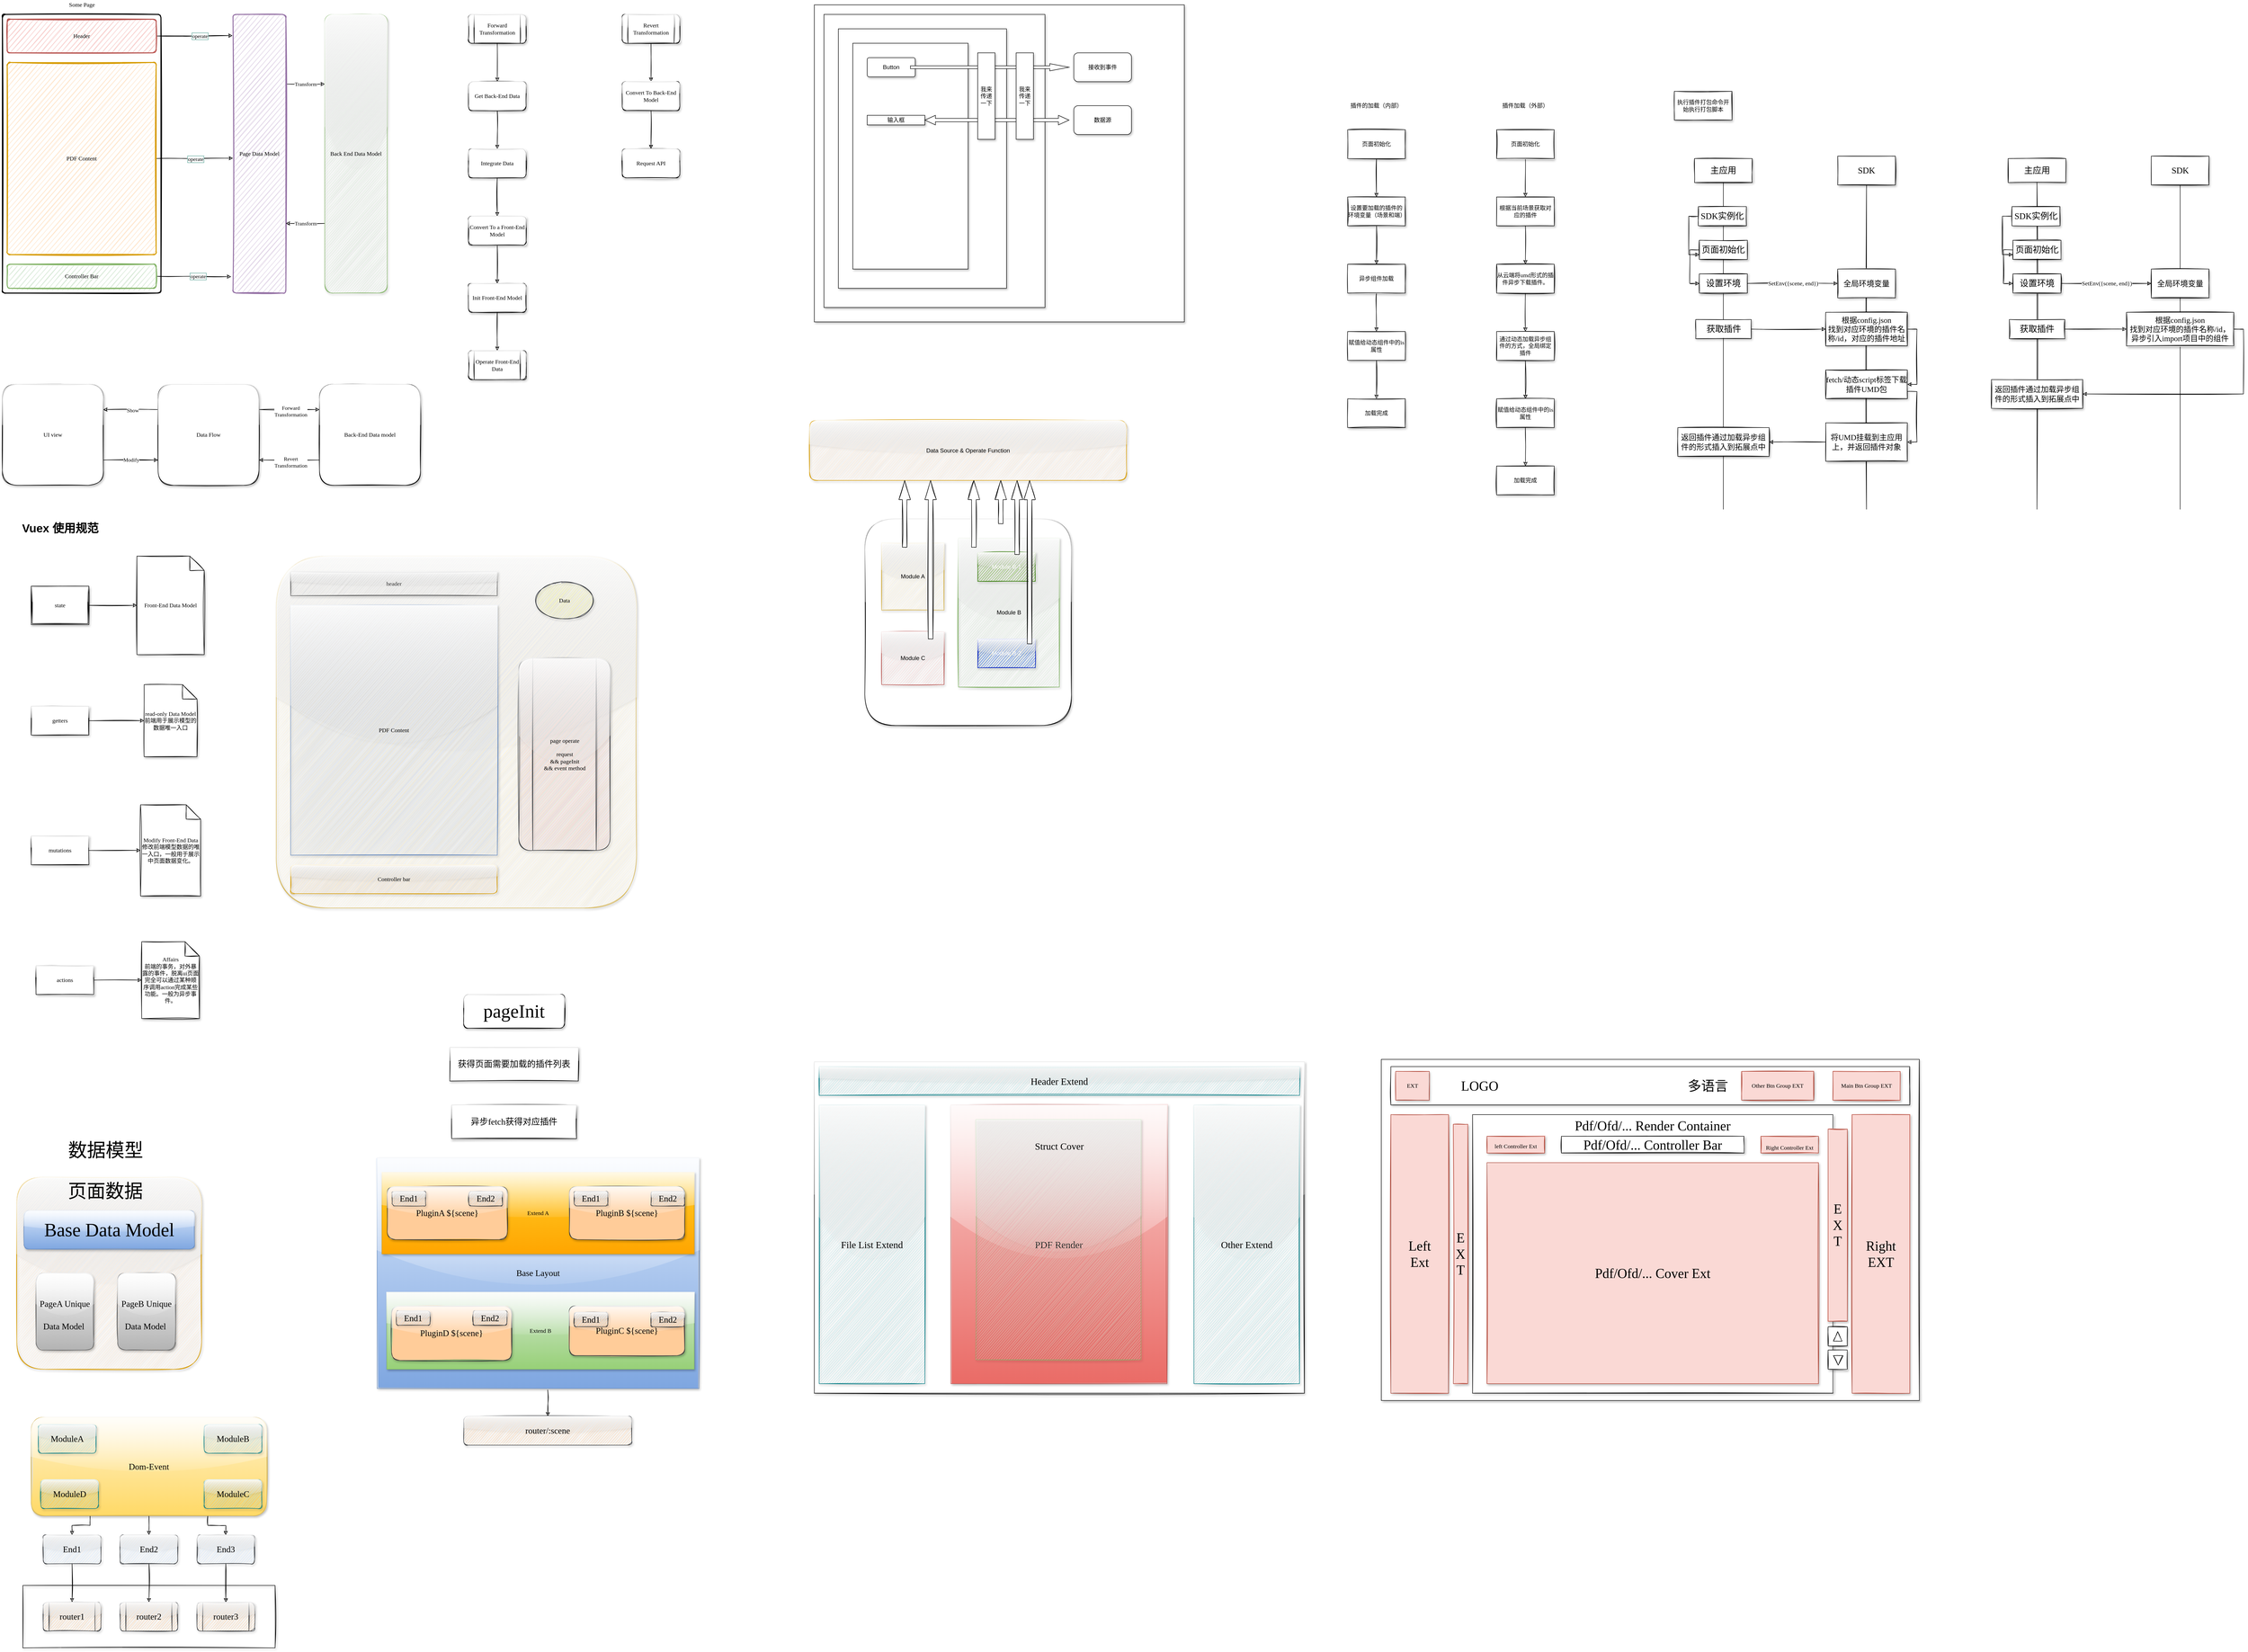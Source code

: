 <mxfile version="14.2.6" type="github">
  <diagram id="ufc3UpPQxjtCwLvqwBDd" name="Page-1">
    <mxGraphModel dx="921" dy="622" grid="1" gridSize="10" guides="1" tooltips="1" connect="1" arrows="1" fold="1" page="1" pageScale="1" pageWidth="827" pageHeight="1169" background="none" math="0" shadow="0">
      <root>
        <mxCell id="0" />
        <mxCell id="1" parent="0" />
        <mxCell id="Ofklyt-o_QJBo51mISnL-44" value="" style="rounded=0;whiteSpace=wrap;html=1;shadow=1;glass=1;sketch=1;fontFamily=Comic Sans MS;fontSize=18;fillStyle=auto;fillColor=none;" parent="1" vertex="1">
          <mxGeometry x="122.5" y="3330" width="525" height="130" as="geometry" />
        </mxCell>
        <mxCell id="4br2IXSDRD2dIp-kTlyZ-7" value="" style="rounded=1;whiteSpace=wrap;html=1;absoluteArcSize=1;arcSize=14;strokeWidth=2;shadow=0;sketch=1;fontFamily=Comic Sans MS;" parent="1" vertex="1">
          <mxGeometry x="80" y="60" width="330" height="580" as="geometry" />
        </mxCell>
        <mxCell id="4br2IXSDRD2dIp-kTlyZ-12" style="edgeStyle=orthogonalEdgeStyle;rounded=0;sketch=1;orthogonalLoop=1;jettySize=auto;html=1;exitX=1;exitY=0.5;exitDx=0;exitDy=0;entryX=-0.009;entryY=0.076;entryDx=0;entryDy=0;entryPerimeter=0;shadow=0;fontFamily=Comic Sans MS;" parent="1" source="4br2IXSDRD2dIp-kTlyZ-8" target="4br2IXSDRD2dIp-kTlyZ-11" edge="1">
          <mxGeometry relative="1" as="geometry" />
        </mxCell>
        <mxCell id="4br2IXSDRD2dIp-kTlyZ-15" value="operate" style="edgeLabel;html=1;align=center;verticalAlign=middle;resizable=0;points=[];fontFamily=Comic Sans MS;labelBorderColor=#67AB9F;" parent="4br2IXSDRD2dIp-kTlyZ-12" vertex="1" connectable="0">
          <mxGeometry x="-0.111" y="1" relative="1" as="geometry">
            <mxPoint x="20" y="1" as="offset" />
          </mxGeometry>
        </mxCell>
        <mxCell id="4br2IXSDRD2dIp-kTlyZ-8" value="Header" style="rounded=1;whiteSpace=wrap;html=1;absoluteArcSize=1;arcSize=14;strokeWidth=2;shadow=0;sketch=1;fontFamily=Comic Sans MS;fillColor=#f8cecc;strokeColor=#b85450;" parent="1" vertex="1">
          <mxGeometry x="90" y="70" width="310" height="70" as="geometry" />
        </mxCell>
        <mxCell id="4br2IXSDRD2dIp-kTlyZ-13" style="edgeStyle=orthogonalEdgeStyle;rounded=0;sketch=1;orthogonalLoop=1;jettySize=auto;html=1;exitX=1;exitY=0.5;exitDx=0;exitDy=0;entryX=0;entryY=0.516;entryDx=0;entryDy=0;entryPerimeter=0;shadow=0;fontFamily=Comic Sans MS;" parent="1" source="4br2IXSDRD2dIp-kTlyZ-9" target="4br2IXSDRD2dIp-kTlyZ-11" edge="1">
          <mxGeometry relative="1" as="geometry" />
        </mxCell>
        <mxCell id="4br2IXSDRD2dIp-kTlyZ-16" value="operate" style="edgeLabel;html=1;align=center;verticalAlign=middle;resizable=0;points=[];fontFamily=Comic Sans MS;labelBorderColor=#67AB9F;" parent="4br2IXSDRD2dIp-kTlyZ-13" vertex="1" connectable="0">
          <mxGeometry x="0.025" y="-1" relative="1" as="geometry">
            <mxPoint as="offset" />
          </mxGeometry>
        </mxCell>
        <mxCell id="4br2IXSDRD2dIp-kTlyZ-9" value="PDF Content" style="rounded=1;whiteSpace=wrap;html=1;absoluteArcSize=1;arcSize=14;strokeWidth=2;shadow=0;sketch=1;fontFamily=Comic Sans MS;fillColor=#ffe6cc;strokeColor=#d79b00;" parent="1" vertex="1">
          <mxGeometry x="90" y="160" width="310" height="400" as="geometry" />
        </mxCell>
        <mxCell id="4br2IXSDRD2dIp-kTlyZ-14" style="edgeStyle=orthogonalEdgeStyle;rounded=0;sketch=1;orthogonalLoop=1;jettySize=auto;html=1;exitX=1;exitY=0.5;exitDx=0;exitDy=0;entryX=-0.036;entryY=0.941;entryDx=0;entryDy=0;entryPerimeter=0;shadow=0;fontFamily=Comic Sans MS;" parent="1" source="4br2IXSDRD2dIp-kTlyZ-10" target="4br2IXSDRD2dIp-kTlyZ-11" edge="1">
          <mxGeometry relative="1" as="geometry" />
        </mxCell>
        <mxCell id="4br2IXSDRD2dIp-kTlyZ-17" value="operate" style="edgeLabel;html=1;align=center;verticalAlign=middle;resizable=0;points=[];fontFamily=Comic Sans MS;labelBorderColor=#67AB9F;" parent="4br2IXSDRD2dIp-kTlyZ-14" vertex="1" connectable="0">
          <mxGeometry x="-0.026" relative="1" as="geometry">
            <mxPoint x="10" as="offset" />
          </mxGeometry>
        </mxCell>
        <mxCell id="4br2IXSDRD2dIp-kTlyZ-10" value="Controller Bar" style="rounded=1;whiteSpace=wrap;html=1;absoluteArcSize=1;arcSize=14;strokeWidth=2;shadow=0;sketch=1;fontFamily=Comic Sans MS;fillColor=#d5e8d4;strokeColor=#82b366;" parent="1" vertex="1">
          <mxGeometry x="90" y="580" width="310" height="50" as="geometry" />
        </mxCell>
        <mxCell id="4br2IXSDRD2dIp-kTlyZ-32" style="edgeStyle=orthogonalEdgeStyle;rounded=0;sketch=1;orthogonalLoop=1;jettySize=auto;html=1;exitX=1;exitY=0.25;exitDx=0;exitDy=0;entryX=0;entryY=0.25;entryDx=0;entryDy=0;shadow=0;fontFamily=Comic Sans MS;" parent="1" source="4br2IXSDRD2dIp-kTlyZ-11" target="4br2IXSDRD2dIp-kTlyZ-31" edge="1">
          <mxGeometry relative="1" as="geometry" />
        </mxCell>
        <mxCell id="4br2IXSDRD2dIp-kTlyZ-33" value="Transform" style="edgeLabel;html=1;align=center;verticalAlign=middle;resizable=0;points=[];fontFamily=Comic Sans MS;" parent="4br2IXSDRD2dIp-kTlyZ-32" vertex="1" connectable="0">
          <mxGeometry relative="1" as="geometry">
            <mxPoint as="offset" />
          </mxGeometry>
        </mxCell>
        <mxCell id="4br2IXSDRD2dIp-kTlyZ-11" value="Page Data Model" style="rounded=1;whiteSpace=wrap;html=1;absoluteArcSize=1;arcSize=14;strokeWidth=2;shadow=0;sketch=1;fontFamily=Comic Sans MS;fillColor=#e1d5e7;strokeColor=#9673a6;" parent="1" vertex="1">
          <mxGeometry x="560" y="60" width="110" height="580" as="geometry" />
        </mxCell>
        <mxCell id="4br2IXSDRD2dIp-kTlyZ-18" value="Some Page" style="text;html=1;strokeColor=none;fillColor=none;align=center;verticalAlign=middle;whiteSpace=wrap;rounded=0;shadow=0;sketch=1;fontFamily=Comic Sans MS;" parent="1" vertex="1">
          <mxGeometry x="202.5" y="30" width="85" height="20" as="geometry" />
        </mxCell>
        <mxCell id="4br2IXSDRD2dIp-kTlyZ-37" style="edgeStyle=orthogonalEdgeStyle;rounded=0;sketch=1;orthogonalLoop=1;jettySize=auto;html=1;exitX=1;exitY=0.75;exitDx=0;exitDy=0;entryX=0;entryY=0.75;entryDx=0;entryDy=0;shadow=0;fontFamily=Comic Sans MS;" parent="1" source="4br2IXSDRD2dIp-kTlyZ-23" target="4br2IXSDRD2dIp-kTlyZ-24" edge="1">
          <mxGeometry relative="1" as="geometry" />
        </mxCell>
        <mxCell id="4br2IXSDRD2dIp-kTlyZ-38" value="Modify" style="edgeLabel;html=1;align=center;verticalAlign=middle;resizable=0;points=[];fontFamily=Comic Sans MS;" parent="4br2IXSDRD2dIp-kTlyZ-37" vertex="1" connectable="0">
          <mxGeometry x="-0.114" y="2" relative="1" as="geometry">
            <mxPoint x="7" y="1" as="offset" />
          </mxGeometry>
        </mxCell>
        <mxCell id="4br2IXSDRD2dIp-kTlyZ-23" value="UI view" style="whiteSpace=wrap;html=1;aspect=fixed;rounded=1;shadow=1;glass=1;sketch=1;strokeWidth=1;fillColor=#ffffff;gradientColor=none;fontFamily=Comic Sans MS;" parent="1" vertex="1">
          <mxGeometry x="80" y="830" width="210" height="210" as="geometry" />
        </mxCell>
        <mxCell id="4br2IXSDRD2dIp-kTlyZ-35" style="edgeStyle=orthogonalEdgeStyle;rounded=0;sketch=1;orthogonalLoop=1;jettySize=auto;html=1;exitX=0;exitY=0.25;exitDx=0;exitDy=0;entryX=1;entryY=0.25;entryDx=0;entryDy=0;shadow=0;fontFamily=Comic Sans MS;" parent="1" source="4br2IXSDRD2dIp-kTlyZ-24" target="4br2IXSDRD2dIp-kTlyZ-23" edge="1">
          <mxGeometry relative="1" as="geometry" />
        </mxCell>
        <mxCell id="4br2IXSDRD2dIp-kTlyZ-36" value="Show" style="edgeLabel;html=1;align=center;verticalAlign=middle;resizable=0;points=[];fontFamily=Comic Sans MS;" parent="4br2IXSDRD2dIp-kTlyZ-35" vertex="1" connectable="0">
          <mxGeometry x="0.381" y="1" relative="1" as="geometry">
            <mxPoint x="25" as="offset" />
          </mxGeometry>
        </mxCell>
        <mxCell id="4br2IXSDRD2dIp-kTlyZ-58" style="edgeStyle=orthogonalEdgeStyle;rounded=0;sketch=1;orthogonalLoop=1;jettySize=auto;html=1;exitX=1;exitY=0.25;exitDx=0;exitDy=0;entryX=0;entryY=0.25;entryDx=0;entryDy=0;shadow=0;fontFamily=Comic Sans MS;" parent="1" source="4br2IXSDRD2dIp-kTlyZ-24" target="4br2IXSDRD2dIp-kTlyZ-57" edge="1">
          <mxGeometry relative="1" as="geometry" />
        </mxCell>
        <mxCell id="4br2IXSDRD2dIp-kTlyZ-59" value="Forward&lt;br&gt;Transformation" style="edgeLabel;html=1;align=center;verticalAlign=middle;resizable=0;points=[];fontFamily=Comic Sans MS;" parent="4br2IXSDRD2dIp-kTlyZ-58" vertex="1" connectable="0">
          <mxGeometry x="-0.299" y="-2" relative="1" as="geometry">
            <mxPoint x="22" y="1" as="offset" />
          </mxGeometry>
        </mxCell>
        <mxCell id="4br2IXSDRD2dIp-kTlyZ-24" value="Data Flow" style="whiteSpace=wrap;html=1;aspect=fixed;rounded=1;shadow=1;glass=1;sketch=1;strokeWidth=1;fillColor=#ffffff;gradientColor=none;fontFamily=Comic Sans MS;" parent="1" vertex="1">
          <mxGeometry x="404" y="830" width="210" height="210" as="geometry" />
        </mxCell>
        <mxCell id="4br2IXSDRD2dIp-kTlyZ-34" value="Transform" style="edgeStyle=orthogonalEdgeStyle;rounded=0;sketch=1;orthogonalLoop=1;jettySize=auto;html=1;exitX=0;exitY=0.75;exitDx=0;exitDy=0;entryX=1;entryY=0.75;entryDx=0;entryDy=0;shadow=0;fontFamily=Comic Sans MS;" parent="1" source="4br2IXSDRD2dIp-kTlyZ-31" target="4br2IXSDRD2dIp-kTlyZ-11" edge="1">
          <mxGeometry relative="1" as="geometry" />
        </mxCell>
        <mxCell id="4br2IXSDRD2dIp-kTlyZ-31" value="Back End Data Model" style="rounded=1;whiteSpace=wrap;html=1;shadow=1;glass=1;sketch=1;strokeWidth=1;fillColor=#d5e8d4;fontFamily=Comic Sans MS;strokeColor=#82b366;" parent="1" vertex="1">
          <mxGeometry x="751" y="60" width="130" height="580" as="geometry" />
        </mxCell>
        <mxCell id="4br2IXSDRD2dIp-kTlyZ-43" value="" style="edgeStyle=orthogonalEdgeStyle;rounded=0;sketch=1;orthogonalLoop=1;jettySize=auto;html=1;shadow=0;fontFamily=Comic Sans MS;" parent="1" source="4br2IXSDRD2dIp-kTlyZ-40" target="4br2IXSDRD2dIp-kTlyZ-42" edge="1">
          <mxGeometry relative="1" as="geometry" />
        </mxCell>
        <mxCell id="4br2IXSDRD2dIp-kTlyZ-40" value="Forward Transformation" style="shape=process;whiteSpace=wrap;html=1;backgroundOutline=1;rounded=1;shadow=1;fontFamily=Comic Sans MS;strokeWidth=1;glass=1;sketch=1;" parent="1" vertex="1">
          <mxGeometry x="1050" y="60" width="120" height="60" as="geometry" />
        </mxCell>
        <mxCell id="4br2IXSDRD2dIp-kTlyZ-45" value="" style="edgeStyle=orthogonalEdgeStyle;rounded=0;sketch=1;orthogonalLoop=1;jettySize=auto;html=1;shadow=0;fontFamily=Comic Sans MS;" parent="1" source="4br2IXSDRD2dIp-kTlyZ-42" target="4br2IXSDRD2dIp-kTlyZ-44" edge="1">
          <mxGeometry relative="1" as="geometry" />
        </mxCell>
        <mxCell id="4br2IXSDRD2dIp-kTlyZ-42" value="Get Back-End Data" style="whiteSpace=wrap;html=1;rounded=1;shadow=1;fontFamily=Comic Sans MS;strokeWidth=1;glass=1;sketch=1;" parent="1" vertex="1">
          <mxGeometry x="1050" y="200" width="120" height="60" as="geometry" />
        </mxCell>
        <mxCell id="4br2IXSDRD2dIp-kTlyZ-47" value="" style="edgeStyle=orthogonalEdgeStyle;rounded=0;sketch=1;orthogonalLoop=1;jettySize=auto;html=1;shadow=0;fontFamily=Comic Sans MS;" parent="1" source="4br2IXSDRD2dIp-kTlyZ-44" target="4br2IXSDRD2dIp-kTlyZ-46" edge="1">
          <mxGeometry relative="1" as="geometry" />
        </mxCell>
        <mxCell id="4br2IXSDRD2dIp-kTlyZ-44" value="Integrate Data" style="whiteSpace=wrap;html=1;rounded=1;shadow=1;fontFamily=Comic Sans MS;strokeWidth=1;glass=1;sketch=1;" parent="1" vertex="1">
          <mxGeometry x="1050" y="340" width="120" height="60" as="geometry" />
        </mxCell>
        <mxCell id="4br2IXSDRD2dIp-kTlyZ-49" value="" style="edgeStyle=orthogonalEdgeStyle;rounded=0;sketch=1;orthogonalLoop=1;jettySize=auto;html=1;shadow=0;fontFamily=Comic Sans MS;" parent="1" source="4br2IXSDRD2dIp-kTlyZ-46" target="4br2IXSDRD2dIp-kTlyZ-48" edge="1">
          <mxGeometry relative="1" as="geometry" />
        </mxCell>
        <mxCell id="4br2IXSDRD2dIp-kTlyZ-46" value="Convert To a Front-End Model" style="whiteSpace=wrap;html=1;rounded=1;shadow=1;fontFamily=Comic Sans MS;strokeWidth=1;glass=1;sketch=1;" parent="1" vertex="1">
          <mxGeometry x="1050" y="480" width="120" height="60" as="geometry" />
        </mxCell>
        <mxCell id="4br2IXSDRD2dIp-kTlyZ-51" value="" style="edgeStyle=orthogonalEdgeStyle;rounded=0;sketch=1;orthogonalLoop=1;jettySize=auto;html=1;shadow=0;fontFamily=Comic Sans MS;" parent="1" source="4br2IXSDRD2dIp-kTlyZ-48" target="4br2IXSDRD2dIp-kTlyZ-50" edge="1">
          <mxGeometry relative="1" as="geometry" />
        </mxCell>
        <mxCell id="4br2IXSDRD2dIp-kTlyZ-48" value="Init Front-End Model" style="whiteSpace=wrap;html=1;rounded=1;shadow=1;fontFamily=Comic Sans MS;strokeWidth=1;glass=1;sketch=1;" parent="1" vertex="1">
          <mxGeometry x="1050" y="620" width="120" height="60" as="geometry" />
        </mxCell>
        <mxCell id="4br2IXSDRD2dIp-kTlyZ-50" value="Operate Front-End Data" style="shape=process;whiteSpace=wrap;html=1;backgroundOutline=1;rounded=1;shadow=1;fontFamily=Comic Sans MS;strokeWidth=1;glass=1;sketch=1;" parent="1" vertex="1">
          <mxGeometry x="1050" y="760" width="120" height="60" as="geometry" />
        </mxCell>
        <mxCell id="4br2IXSDRD2dIp-kTlyZ-54" value="" style="edgeStyle=orthogonalEdgeStyle;rounded=0;sketch=1;orthogonalLoop=1;jettySize=auto;html=1;shadow=0;fontFamily=Comic Sans MS;" parent="1" source="4br2IXSDRD2dIp-kTlyZ-52" target="4br2IXSDRD2dIp-kTlyZ-53" edge="1">
          <mxGeometry relative="1" as="geometry" />
        </mxCell>
        <mxCell id="4br2IXSDRD2dIp-kTlyZ-52" value="Revert Transformation" style="shape=process;whiteSpace=wrap;html=1;backgroundOutline=1;rounded=1;shadow=1;glass=1;sketch=1;strokeWidth=1;fillColor=#ffffff;gradientColor=none;fontFamily=Comic Sans MS;" parent="1" vertex="1">
          <mxGeometry x="1370" y="60" width="120" height="60" as="geometry" />
        </mxCell>
        <mxCell id="4br2IXSDRD2dIp-kTlyZ-56" value="" style="edgeStyle=orthogonalEdgeStyle;rounded=0;sketch=1;orthogonalLoop=1;jettySize=auto;html=1;shadow=0;fontFamily=Comic Sans MS;" parent="1" source="4br2IXSDRD2dIp-kTlyZ-53" target="4br2IXSDRD2dIp-kTlyZ-55" edge="1">
          <mxGeometry relative="1" as="geometry" />
        </mxCell>
        <mxCell id="4br2IXSDRD2dIp-kTlyZ-53" value="Convert To Back-End Model" style="whiteSpace=wrap;html=1;rounded=1;shadow=1;fontFamily=Comic Sans MS;strokeWidth=1;glass=1;sketch=1;" parent="1" vertex="1">
          <mxGeometry x="1370" y="200" width="120" height="60" as="geometry" />
        </mxCell>
        <mxCell id="4br2IXSDRD2dIp-kTlyZ-55" value="Request API" style="whiteSpace=wrap;html=1;rounded=1;shadow=1;fontFamily=Comic Sans MS;strokeWidth=1;glass=1;sketch=1;" parent="1" vertex="1">
          <mxGeometry x="1370" y="340" width="120" height="60" as="geometry" />
        </mxCell>
        <mxCell id="4br2IXSDRD2dIp-kTlyZ-60" style="edgeStyle=orthogonalEdgeStyle;rounded=0;sketch=1;orthogonalLoop=1;jettySize=auto;html=1;exitX=0;exitY=0.75;exitDx=0;exitDy=0;entryX=1;entryY=0.75;entryDx=0;entryDy=0;shadow=0;fontFamily=Comic Sans MS;" parent="1" source="4br2IXSDRD2dIp-kTlyZ-57" target="4br2IXSDRD2dIp-kTlyZ-24" edge="1">
          <mxGeometry relative="1" as="geometry" />
        </mxCell>
        <mxCell id="4br2IXSDRD2dIp-kTlyZ-61" value="Revert&lt;br&gt;Transformation" style="edgeLabel;html=1;align=center;verticalAlign=middle;resizable=0;points=[];fontFamily=Comic Sans MS;" parent="4br2IXSDRD2dIp-kTlyZ-60" vertex="1" connectable="0">
          <mxGeometry x="0.079" y="4" relative="1" as="geometry">
            <mxPoint x="8" as="offset" />
          </mxGeometry>
        </mxCell>
        <mxCell id="4br2IXSDRD2dIp-kTlyZ-57" value="Back-End Data model" style="whiteSpace=wrap;html=1;aspect=fixed;rounded=1;shadow=1;glass=1;sketch=1;strokeWidth=1;fillColor=#ffffff;gradientColor=none;fontFamily=Comic Sans MS;" parent="1" vertex="1">
          <mxGeometry x="740" y="830" width="210" height="210" as="geometry" />
        </mxCell>
        <mxCell id="4br2IXSDRD2dIp-kTlyZ-65" value="" style="edgeStyle=orthogonalEdgeStyle;rounded=0;sketch=1;orthogonalLoop=1;jettySize=auto;html=1;shadow=0;fontFamily=Comic Sans MS;" parent="1" source="4br2IXSDRD2dIp-kTlyZ-62" target="4br2IXSDRD2dIp-kTlyZ-64" edge="1">
          <mxGeometry relative="1" as="geometry" />
        </mxCell>
        <mxCell id="4br2IXSDRD2dIp-kTlyZ-62" value="state" style="shape=ext;double=1;rounded=0;whiteSpace=wrap;html=1;shadow=1;glass=1;sketch=1;strokeWidth=1;fillColor=#ffffff;gradientColor=none;fontFamily=Comic Sans MS;" parent="1" vertex="1">
          <mxGeometry x="140" y="1250" width="120" height="80" as="geometry" />
        </mxCell>
        <mxCell id="4br2IXSDRD2dIp-kTlyZ-63" value="Vuex 使用规范" style="text;strokeColor=none;fillColor=none;html=1;fontSize=24;fontStyle=1;verticalAlign=middle;align=center;rounded=1;shadow=1;glass=1;sketch=1;" parent="1" vertex="1">
          <mxGeometry x="90" y="1110" width="220" height="40" as="geometry" />
        </mxCell>
        <mxCell id="4br2IXSDRD2dIp-kTlyZ-64" value="Front-End Data Model" style="shape=note;whiteSpace=wrap;html=1;backgroundOutline=1;darkOpacity=0.05;rounded=0;shadow=1;fontFamily=Comic Sans MS;strokeWidth=1;glass=1;sketch=1;" parent="1" vertex="1">
          <mxGeometry x="360" y="1187.5" width="140" height="205" as="geometry" />
        </mxCell>
        <mxCell id="4br2IXSDRD2dIp-kTlyZ-68" value="" style="edgeStyle=orthogonalEdgeStyle;rounded=0;sketch=1;orthogonalLoop=1;jettySize=auto;html=1;shadow=0;fontFamily=Comic Sans MS;" parent="1" source="4br2IXSDRD2dIp-kTlyZ-66" target="4br2IXSDRD2dIp-kTlyZ-67" edge="1">
          <mxGeometry relative="1" as="geometry" />
        </mxCell>
        <mxCell id="4br2IXSDRD2dIp-kTlyZ-66" value="getters" style="rounded=0;whiteSpace=wrap;html=1;shadow=1;glass=1;sketch=1;strokeWidth=1;fillColor=#ffffff;gradientColor=none;fontFamily=Comic Sans MS;" parent="1" vertex="1">
          <mxGeometry x="140" y="1500" width="120" height="60" as="geometry" />
        </mxCell>
        <mxCell id="4br2IXSDRD2dIp-kTlyZ-67" value="read-only Data Model&lt;br&gt;前端用于展示模型的数据唯一入口" style="shape=note;whiteSpace=wrap;html=1;backgroundOutline=1;darkOpacity=0.05;rounded=0;shadow=1;fontFamily=Comic Sans MS;strokeWidth=1;glass=1;sketch=1;" parent="1" vertex="1">
          <mxGeometry x="375" y="1455" width="110" height="150" as="geometry" />
        </mxCell>
        <mxCell id="4br2IXSDRD2dIp-kTlyZ-71" value="" style="edgeStyle=orthogonalEdgeStyle;rounded=0;sketch=1;orthogonalLoop=1;jettySize=auto;html=1;shadow=0;fontFamily=Comic Sans MS;" parent="1" source="4br2IXSDRD2dIp-kTlyZ-69" target="4br2IXSDRD2dIp-kTlyZ-70" edge="1">
          <mxGeometry relative="1" as="geometry" />
        </mxCell>
        <mxCell id="4br2IXSDRD2dIp-kTlyZ-69" value="mutations" style="rounded=0;whiteSpace=wrap;html=1;shadow=1;glass=1;sketch=1;strokeWidth=1;fillColor=#ffffff;gradientColor=none;fontFamily=Comic Sans MS;" parent="1" vertex="1">
          <mxGeometry x="140" y="1770" width="120" height="60" as="geometry" />
        </mxCell>
        <mxCell id="4br2IXSDRD2dIp-kTlyZ-70" value="Modify Front-End Data&lt;br&gt;修改前端模型数据的唯一入口，一般用于展示中页面数据变化。" style="shape=note;whiteSpace=wrap;html=1;backgroundOutline=1;darkOpacity=0.05;rounded=0;shadow=1;fontFamily=Comic Sans MS;strokeWidth=1;glass=1;sketch=1;" parent="1" vertex="1">
          <mxGeometry x="367.5" y="1705" width="125" height="190" as="geometry" />
        </mxCell>
        <mxCell id="4br2IXSDRD2dIp-kTlyZ-75" value="" style="edgeStyle=orthogonalEdgeStyle;rounded=0;sketch=1;orthogonalLoop=1;jettySize=auto;html=1;shadow=0;fontFamily=Comic Sans MS;" parent="1" source="4br2IXSDRD2dIp-kTlyZ-73" target="4br2IXSDRD2dIp-kTlyZ-74" edge="1">
          <mxGeometry relative="1" as="geometry" />
        </mxCell>
        <mxCell id="4br2IXSDRD2dIp-kTlyZ-73" value="actions" style="rounded=0;whiteSpace=wrap;html=1;shadow=1;glass=1;sketch=1;strokeWidth=1;fillColor=#ffffff;gradientColor=none;fontFamily=Comic Sans MS;" parent="1" vertex="1">
          <mxGeometry x="150" y="2040" width="120" height="60" as="geometry" />
        </mxCell>
        <mxCell id="4br2IXSDRD2dIp-kTlyZ-74" value="Affairs&lt;br&gt;前端的事务，对外暴露的事件，脱离ui页面完全可以通过某种顺序调用action完成某些功能。一般为异步事件。" style="shape=note;whiteSpace=wrap;html=1;backgroundOutline=1;darkOpacity=0.05;rounded=0;shadow=1;fontFamily=Comic Sans MS;strokeWidth=1;glass=1;sketch=1;" parent="1" vertex="1">
          <mxGeometry x="370" y="1990" width="120" height="160" as="geometry" />
        </mxCell>
        <mxCell id="Ofklyt-o_QJBo51mISnL-2" value="" style="rounded=1;whiteSpace=wrap;html=1;sketch=1;shadow=1;glass=1;fillColor=#fff2cc;strokeColor=#d6b656;horizontal=1;" parent="1" vertex="1">
          <mxGeometry x="650" y="1187.5" width="750" height="732.5" as="geometry" />
        </mxCell>
        <mxCell id="Ofklyt-o_QJBo51mISnL-3" value="header" style="rounded=0;whiteSpace=wrap;html=1;shadow=1;glass=1;sketch=1;fontFamily=Comic Sans MS;fillColor=#f5f5f5;strokeColor=#666666;fontColor=#333333;" parent="1" vertex="1">
          <mxGeometry x="680" y="1220" width="430" height="50" as="geometry" />
        </mxCell>
        <mxCell id="Ofklyt-o_QJBo51mISnL-4" value="PDF Content" style="rounded=0;whiteSpace=wrap;html=1;shadow=1;glass=1;sketch=1;fontFamily=Comic Sans MS;fillColor=#dae8fc;strokeColor=#6c8ebf;" parent="1" vertex="1">
          <mxGeometry x="680" y="1290" width="430" height="520" as="geometry" />
        </mxCell>
        <mxCell id="Ofklyt-o_QJBo51mISnL-5" value="Controller bar" style="rounded=1;whiteSpace=wrap;html=1;shadow=1;glass=1;sketch=1;fontFamily=Comic Sans MS;fillColor=#ffe6cc;strokeColor=#d79b00;" parent="1" vertex="1">
          <mxGeometry x="680" y="1830" width="430" height="60" as="geometry" />
        </mxCell>
        <mxCell id="Ofklyt-o_QJBo51mISnL-6" value="Data" style="ellipse;whiteSpace=wrap;html=1;rounded=1;shadow=1;glass=1;sketch=1;fontFamily=Comic Sans MS;fillColor=#ffff88;strokeColor=#36393d;" parent="1" vertex="1">
          <mxGeometry x="1190" y="1240" width="120" height="80" as="geometry" />
        </mxCell>
        <mxCell id="Ofklyt-o_QJBo51mISnL-7" value="page operate&lt;br&gt;&lt;br&gt;request&lt;br&gt;&amp;amp;&amp;amp; pageInit&lt;br&gt;&amp;amp;&amp;amp; event method" style="shape=process;whiteSpace=wrap;html=1;backgroundOutline=1;rounded=1;shadow=1;glass=1;sketch=1;fontFamily=Comic Sans MS;fillColor=#ffcccc;strokeColor=#36393d;" parent="1" vertex="1">
          <mxGeometry x="1155" y="1400" width="190" height="400" as="geometry" />
        </mxCell>
        <mxCell id="Ofklyt-o_QJBo51mISnL-8" value="数据模型" style="text;html=1;strokeColor=none;fillColor=none;align=center;verticalAlign=middle;whiteSpace=wrap;rounded=0;shadow=1;glass=1;sketch=1;fontFamily=Comic Sans MS;fontSize=39;" parent="1" vertex="1">
          <mxGeometry x="176" y="2390" width="237.5" height="70" as="geometry" />
        </mxCell>
        <mxCell id="Ofklyt-o_QJBo51mISnL-10" value="" style="rounded=1;whiteSpace=wrap;html=1;shadow=1;glass=1;sketch=1;fontFamily=Comic Sans MS;fontSize=39;fillColor=#ffe6cc;strokeColor=#d79b00;" parent="1" vertex="1">
          <mxGeometry x="110" y="2480" width="384.75" height="400" as="geometry" />
        </mxCell>
        <mxCell id="Ofklyt-o_QJBo51mISnL-12" value="页面数据" style="text;html=1;strokeColor=none;fillColor=none;align=center;verticalAlign=middle;whiteSpace=wrap;rounded=0;shadow=1;glass=1;sketch=1;fontFamily=Comic Sans MS;fontSize=39;" parent="1" vertex="1">
          <mxGeometry x="154.25" y="2500" width="281" height="20" as="geometry" />
        </mxCell>
        <mxCell id="Ofklyt-o_QJBo51mISnL-14" value="Base Data Model" style="rounded=1;whiteSpace=wrap;html=1;shadow=1;glass=1;sketch=1;fontFamily=Comic Sans MS;fontSize=39;gradientColor=#7ea6e0;fillColor=#dae8fc;strokeColor=#6c8ebf;" parent="1" vertex="1">
          <mxGeometry x="125" y="2550" width="355" height="80" as="geometry" />
        </mxCell>
        <mxCell id="Ofklyt-o_QJBo51mISnL-15" value="&lt;font style=&quot;font-size: 18px&quot;&gt;PageA Unique Data Model&amp;nbsp;&lt;/font&gt;" style="rounded=1;whiteSpace=wrap;html=1;shadow=1;glass=1;sketch=1;fontFamily=Comic Sans MS;fontSize=39;gradientColor=#b3b3b3;fillColor=#f5f5f5;strokeColor=#666666;" parent="1" vertex="1">
          <mxGeometry x="150" y="2680" width="120" height="160" as="geometry" />
        </mxCell>
        <mxCell id="Ofklyt-o_QJBo51mISnL-16" value="&lt;font style=&quot;font-size: 18px&quot;&gt;PageB Unique Data Model&amp;nbsp;&lt;/font&gt;" style="rounded=1;whiteSpace=wrap;html=1;shadow=1;glass=1;sketch=1;fontFamily=Comic Sans MS;fontSize=39;gradientColor=#b3b3b3;fillColor=#f5f5f5;strokeColor=#666666;" parent="1" vertex="1">
          <mxGeometry x="320" y="2680" width="120" height="160" as="geometry" />
        </mxCell>
        <mxCell id="Ofklyt-o_QJBo51mISnL-17" value="pageInit" style="rounded=1;whiteSpace=wrap;html=1;shadow=1;glass=1;sketch=1;fontFamily=Comic Sans MS;fontSize=39;" parent="1" vertex="1">
          <mxGeometry x="1040" y="2100" width="210" height="70" as="geometry" />
        </mxCell>
        <mxCell id="Ofklyt-o_QJBo51mISnL-18" value="获得页面需要加载的插件列表" style="rounded=0;whiteSpace=wrap;html=1;shadow=1;glass=1;sketch=1;fontFamily=Comic Sans MS;fontSize=18;" parent="1" vertex="1">
          <mxGeometry x="1011.25" y="2210" width="267.5" height="70" as="geometry" />
        </mxCell>
        <mxCell id="Ofklyt-o_QJBo51mISnL-19" value="异步fetch获得对应插件" style="rounded=0;whiteSpace=wrap;html=1;shadow=1;glass=1;sketch=1;fontFamily=Comic Sans MS;fontSize=18;" parent="1" vertex="1">
          <mxGeometry x="1015" y="2330" width="260" height="70" as="geometry" />
        </mxCell>
        <mxCell id="Ofklyt-o_QJBo51mISnL-35" style="edgeStyle=orthogonalEdgeStyle;rounded=0;orthogonalLoop=1;jettySize=auto;html=1;exitX=0.25;exitY=1;exitDx=0;exitDy=0;fontFamily=Comic Sans MS;fontSize=18;sketch=1;" parent="1" source="Ofklyt-o_QJBo51mISnL-26" target="Ofklyt-o_QJBo51mISnL-27" edge="1">
          <mxGeometry relative="1" as="geometry" />
        </mxCell>
        <mxCell id="Ofklyt-o_QJBo51mISnL-36" style="edgeStyle=orthogonalEdgeStyle;rounded=0;sketch=1;orthogonalLoop=1;jettySize=auto;html=1;exitX=0.5;exitY=1;exitDx=0;exitDy=0;entryX=0.5;entryY=0;entryDx=0;entryDy=0;fontFamily=Comic Sans MS;fontSize=18;" parent="1" source="Ofklyt-o_QJBo51mISnL-26" target="Ofklyt-o_QJBo51mISnL-28" edge="1">
          <mxGeometry relative="1" as="geometry" />
        </mxCell>
        <mxCell id="Ofklyt-o_QJBo51mISnL-37" style="edgeStyle=orthogonalEdgeStyle;rounded=0;sketch=1;orthogonalLoop=1;jettySize=auto;html=1;exitX=0.75;exitY=1;exitDx=0;exitDy=0;entryX=0.5;entryY=0;entryDx=0;entryDy=0;fontFamily=Comic Sans MS;fontSize=18;" parent="1" source="Ofklyt-o_QJBo51mISnL-26" target="Ofklyt-o_QJBo51mISnL-29" edge="1">
          <mxGeometry relative="1" as="geometry" />
        </mxCell>
        <mxCell id="Ofklyt-o_QJBo51mISnL-26" value="Dom-Event" style="rounded=1;whiteSpace=wrap;html=1;shadow=1;glass=1;sketch=1;fontFamily=Comic Sans MS;fontSize=18;fillColor=#fff2cc;strokeColor=#d6b656;gradientColor=#ffd966;" parent="1" vertex="1">
          <mxGeometry x="140" y="2980" width="490" height="205" as="geometry" />
        </mxCell>
        <mxCell id="Ofklyt-o_QJBo51mISnL-39" value="" style="edgeStyle=orthogonalEdgeStyle;rounded=0;sketch=1;orthogonalLoop=1;jettySize=auto;html=1;fontFamily=Comic Sans MS;fontSize=18;" parent="1" source="Ofklyt-o_QJBo51mISnL-27" target="Ofklyt-o_QJBo51mISnL-38" edge="1">
          <mxGeometry relative="1" as="geometry" />
        </mxCell>
        <mxCell id="Ofklyt-o_QJBo51mISnL-27" value="End1" style="rounded=1;whiteSpace=wrap;html=1;shadow=1;glass=1;sketch=1;fontFamily=Comic Sans MS;fontSize=18;fillColor=#cce5ff;strokeColor=#36393d;" parent="1" vertex="1">
          <mxGeometry x="165" y="3225" width="120" height="60" as="geometry" />
        </mxCell>
        <mxCell id="Ofklyt-o_QJBo51mISnL-41" value="" style="edgeStyle=orthogonalEdgeStyle;rounded=0;sketch=1;orthogonalLoop=1;jettySize=auto;html=1;fontFamily=Comic Sans MS;fontSize=18;" parent="1" source="Ofklyt-o_QJBo51mISnL-28" target="Ofklyt-o_QJBo51mISnL-40" edge="1">
          <mxGeometry relative="1" as="geometry" />
        </mxCell>
        <mxCell id="Ofklyt-o_QJBo51mISnL-28" value="End2" style="rounded=1;whiteSpace=wrap;html=1;shadow=1;glass=1;sketch=1;fontFamily=Comic Sans MS;fontSize=18;fillColor=#cce5ff;strokeColor=#36393d;" parent="1" vertex="1">
          <mxGeometry x="325" y="3225" width="120" height="60" as="geometry" />
        </mxCell>
        <mxCell id="Ofklyt-o_QJBo51mISnL-43" value="" style="edgeStyle=orthogonalEdgeStyle;rounded=0;sketch=1;orthogonalLoop=1;jettySize=auto;html=1;fontFamily=Comic Sans MS;fontSize=18;" parent="1" source="Ofklyt-o_QJBo51mISnL-29" target="Ofklyt-o_QJBo51mISnL-42" edge="1">
          <mxGeometry relative="1" as="geometry" />
        </mxCell>
        <mxCell id="Ofklyt-o_QJBo51mISnL-29" value="End3" style="rounded=1;whiteSpace=wrap;html=1;shadow=1;glass=1;sketch=1;fontFamily=Comic Sans MS;fontSize=18;fillColor=#cce5ff;strokeColor=#36393d;" parent="1" vertex="1">
          <mxGeometry x="485" y="3225" width="120" height="60" as="geometry" />
        </mxCell>
        <mxCell id="Ofklyt-o_QJBo51mISnL-31" value="ModuleA" style="rounded=1;whiteSpace=wrap;html=1;shadow=1;glass=1;sketch=1;fontFamily=Comic Sans MS;fontSize=18;fillColor=#b0e3e6;strokeColor=#0e8088;" parent="1" vertex="1">
          <mxGeometry x="155" y="2995" width="120" height="60" as="geometry" />
        </mxCell>
        <mxCell id="Ofklyt-o_QJBo51mISnL-32" value="ModuleB" style="rounded=1;whiteSpace=wrap;html=1;shadow=1;glass=1;sketch=1;fontFamily=Comic Sans MS;fontSize=18;fillColor=#b0e3e6;strokeColor=#0e8088;" parent="1" vertex="1">
          <mxGeometry x="500" y="2995" width="120" height="60" as="geometry" />
        </mxCell>
        <mxCell id="Ofklyt-o_QJBo51mISnL-33" value="ModuleC" style="rounded=1;whiteSpace=wrap;html=1;shadow=1;glass=1;sketch=1;fontFamily=Comic Sans MS;fontSize=18;fillColor=#b0e3e6;strokeColor=#0e8088;" parent="1" vertex="1">
          <mxGeometry x="500" y="3110" width="120" height="60" as="geometry" />
        </mxCell>
        <mxCell id="Ofklyt-o_QJBo51mISnL-34" value="ModuleD" style="rounded=1;whiteSpace=wrap;html=1;shadow=1;glass=1;sketch=1;fontFamily=Comic Sans MS;fontSize=18;fillColor=#b0e3e6;strokeColor=#0e8088;" parent="1" vertex="1">
          <mxGeometry x="160" y="3110" width="120" height="60" as="geometry" />
        </mxCell>
        <mxCell id="Ofklyt-o_QJBo51mISnL-38" value="router1" style="shape=process;whiteSpace=wrap;html=1;backgroundOutline=1;rounded=1;shadow=1;fontFamily=Comic Sans MS;fontSize=18;glass=1;sketch=1;fillColor=#ffcc99;strokeColor=#36393d;" parent="1" vertex="1">
          <mxGeometry x="165" y="3365" width="120" height="60" as="geometry" />
        </mxCell>
        <mxCell id="Ofklyt-o_QJBo51mISnL-40" value="router2" style="shape=process;whiteSpace=wrap;html=1;backgroundOutline=1;rounded=1;shadow=1;fontFamily=Comic Sans MS;fontSize=18;glass=1;sketch=1;fillColor=#ffcc99;strokeColor=#36393d;" parent="1" vertex="1">
          <mxGeometry x="325" y="3365" width="120" height="60" as="geometry" />
        </mxCell>
        <mxCell id="Ofklyt-o_QJBo51mISnL-42" value="router3" style="shape=process;whiteSpace=wrap;html=1;backgroundOutline=1;rounded=1;shadow=1;fontFamily=Comic Sans MS;fontSize=18;glass=1;sketch=1;fillColor=#ffcc99;strokeColor=#36393d;" parent="1" vertex="1">
          <mxGeometry x="485" y="3365" width="120" height="60" as="geometry" />
        </mxCell>
        <mxCell id="Ofklyt-o_QJBo51mISnL-59" style="edgeStyle=orthogonalEdgeStyle;rounded=0;sketch=1;orthogonalLoop=1;jettySize=auto;html=1;exitX=0.5;exitY=1;exitDx=0;exitDy=0;entryX=0.5;entryY=0;entryDx=0;entryDy=0;fontFamily=Comic Sans MS;fontSize=18;" parent="1" target="Ofklyt-o_QJBo51mISnL-58" edge="1">
          <mxGeometry relative="1" as="geometry">
            <mxPoint x="1215" y="2923" as="sourcePoint" />
          </mxGeometry>
        </mxCell>
        <mxCell id="Ofklyt-o_QJBo51mISnL-45" value="Base Layout" style="rounded=0;whiteSpace=wrap;html=1;shadow=1;glass=1;sketch=1;fontFamily=Comic Sans MS;fontSize=18;gradientColor=#7ea6e0;fillColor=#dae8fc;strokeColor=#6c8ebf;" parent="1" vertex="1">
          <mxGeometry x="860" y="2440" width="670" height="480" as="geometry" />
        </mxCell>
        <mxCell id="Ofklyt-o_QJBo51mISnL-58" value="router/:scene" style="rounded=1;whiteSpace=wrap;html=1;shadow=1;glass=1;sketch=1;fontFamily=Comic Sans MS;fontSize=18;fillColor=#ffcc99;strokeColor=#36393d;" parent="1" vertex="1">
          <mxGeometry x="1040" y="2978" width="350" height="60" as="geometry" />
        </mxCell>
        <mxCell id="cB7Oy5XKi1oKaiFTm9N0-1" value="" style="rounded=0;whiteSpace=wrap;html=1;shadow=1;sketch=0;glass=0;" parent="1" vertex="1">
          <mxGeometry x="1770" y="40" width="770" height="660" as="geometry" />
        </mxCell>
        <mxCell id="cB7Oy5XKi1oKaiFTm9N0-2" value="" style="rounded=0;whiteSpace=wrap;html=1;sketch=0;shadow=1;glass=0;fillStyle=auto;" parent="1" vertex="1">
          <mxGeometry x="1790" y="60" width="460" height="610" as="geometry" />
        </mxCell>
        <mxCell id="cB7Oy5XKi1oKaiFTm9N0-3" value="" style="rounded=0;whiteSpace=wrap;html=1;shadow=1;glass=0;sketch=0;" parent="1" vertex="1">
          <mxGeometry x="1820" y="90" width="350" height="540" as="geometry" />
        </mxCell>
        <mxCell id="cB7Oy5XKi1oKaiFTm9N0-4" value="" style="rounded=0;whiteSpace=wrap;html=1;shadow=1;glass=0;sketch=0;" parent="1" vertex="1">
          <mxGeometry x="1850" y="120" width="240" height="470" as="geometry" />
        </mxCell>
        <mxCell id="cB7Oy5XKi1oKaiFTm9N0-5" value="Button" style="rounded=1;arcSize=10;whiteSpace=wrap;html=1;align=center;shadow=1;glass=0;sketch=0;" parent="1" vertex="1">
          <mxGeometry x="1880" y="150" width="100" height="40" as="geometry" />
        </mxCell>
        <mxCell id="cB7Oy5XKi1oKaiFTm9N0-6" value="" style="html=1;shadow=0;dashed=0;align=center;verticalAlign=middle;shape=mxgraph.arrows2.arrow;dy=0.6;dx=40;notch=0;rounded=0;glass=0;sketch=0;" parent="1" vertex="1">
          <mxGeometry x="1970" y="162.5" width="330" height="15" as="geometry" />
        </mxCell>
        <mxCell id="cB7Oy5XKi1oKaiFTm9N0-7" value="接收到事件" style="rounded=1;whiteSpace=wrap;html=1;shadow=1;glass=0;sketch=0;" parent="1" vertex="1">
          <mxGeometry x="2310" y="140" width="120" height="60" as="geometry" />
        </mxCell>
        <mxCell id="cB7Oy5XKi1oKaiFTm9N0-8" value="输入框" style="rounded=0;whiteSpace=wrap;html=1;shadow=1;glass=0;sketch=0;" parent="1" vertex="1">
          <mxGeometry x="1880" y="270" width="120" height="20" as="geometry" />
        </mxCell>
        <mxCell id="cB7Oy5XKi1oKaiFTm9N0-10" value="数据源" style="rounded=1;whiteSpace=wrap;html=1;shadow=1;glass=0;sketch=0;" parent="1" vertex="1">
          <mxGeometry x="2310" y="250" width="120" height="60" as="geometry" />
        </mxCell>
        <mxCell id="cB7Oy5XKi1oKaiFTm9N0-11" value="" style="html=1;shadow=0;dashed=0;align=center;verticalAlign=middle;shape=mxgraph.arrows2.twoWayArrow;dy=0.65;dx=22;rounded=0;glass=0;sketch=0;" parent="1" vertex="1">
          <mxGeometry x="2000" y="270" width="300" height="20" as="geometry" />
        </mxCell>
        <mxCell id="cB7Oy5XKi1oKaiFTm9N0-12" value="我来传递一下" style="rounded=0;whiteSpace=wrap;html=1;shadow=1;glass=0;sketch=0;" parent="1" vertex="1">
          <mxGeometry x="2110" y="140" width="36" height="180" as="geometry" />
        </mxCell>
        <mxCell id="cB7Oy5XKi1oKaiFTm9N0-13" value="我来传递一下" style="rounded=0;whiteSpace=wrap;html=1;shadow=1;glass=0;sketch=0;" parent="1" vertex="1">
          <mxGeometry x="2190" y="140" width="36" height="180" as="geometry" />
        </mxCell>
        <mxCell id="cB7Oy5XKi1oKaiFTm9N0-14" value="Data Source &amp;amp; Operate Function" style="rounded=1;whiteSpace=wrap;html=1;shadow=1;glass=1;sketch=1;fillColor=#ffe6cc;strokeColor=#d79b00;" parent="1" vertex="1">
          <mxGeometry x="1760" y="905" width="660" height="125" as="geometry" />
        </mxCell>
        <mxCell id="cB7Oy5XKi1oKaiFTm9N0-15" value="" style="whiteSpace=wrap;html=1;aspect=fixed;rounded=1;shadow=1;glass=1;sketch=1;" parent="1" vertex="1">
          <mxGeometry x="1875" y="1110" width="430" height="430" as="geometry" />
        </mxCell>
        <mxCell id="cB7Oy5XKi1oKaiFTm9N0-17" value="Module A" style="rounded=0;whiteSpace=wrap;html=1;shadow=1;glass=1;sketch=1;fillColor=#fff2cc;strokeColor=#d6b656;" parent="1" vertex="1">
          <mxGeometry x="1910" y="1160" width="130" height="140" as="geometry" />
        </mxCell>
        <mxCell id="cB7Oy5XKi1oKaiFTm9N0-18" value="Module B" style="rounded=0;whiteSpace=wrap;html=1;shadow=1;glass=1;sketch=1;fillColor=#d5e8d4;strokeColor=#82b366;" parent="1" vertex="1">
          <mxGeometry x="2070" y="1150" width="210" height="310" as="geometry" />
        </mxCell>
        <mxCell id="cB7Oy5XKi1oKaiFTm9N0-19" value="Module B-1" style="rounded=0;whiteSpace=wrap;html=1;shadow=1;glass=1;sketch=1;fillColor=#60a917;strokeColor=#2D7600;fontColor=#ffffff;" parent="1" vertex="1">
          <mxGeometry x="2110" y="1180" width="120" height="60" as="geometry" />
        </mxCell>
        <mxCell id="cB7Oy5XKi1oKaiFTm9N0-20" value="Module B-2" style="rounded=0;whiteSpace=wrap;html=1;shadow=1;glass=1;sketch=1;fillColor=#0050ef;strokeColor=#001DBC;fontColor=#ffffff;" parent="1" vertex="1">
          <mxGeometry x="2110" y="1360" width="120" height="60" as="geometry" />
        </mxCell>
        <mxCell id="cB7Oy5XKi1oKaiFTm9N0-21" value="Module C" style="rounded=0;whiteSpace=wrap;html=1;shadow=1;glass=1;sketch=1;fillColor=#f8cecc;strokeColor=#b85450;" parent="1" vertex="1">
          <mxGeometry x="1910" y="1345" width="130" height="110" as="geometry" />
        </mxCell>
        <mxCell id="cB7Oy5XKi1oKaiFTm9N0-22" value="" style="html=1;shadow=0;dashed=0;align=center;verticalAlign=middle;shape=mxgraph.arrows2.arrow;dy=0.6;dx=40;direction=north;notch=0;rounded=1;glass=1;sketch=1;" parent="1" vertex="1">
          <mxGeometry x="2146" y="1030" width="24" height="90" as="geometry" />
        </mxCell>
        <mxCell id="cB7Oy5XKi1oKaiFTm9N0-23" value="" style="html=1;shadow=0;dashed=0;align=center;verticalAlign=middle;shape=mxgraph.arrows2.arrow;dy=0.6;dx=40;direction=north;notch=0;rounded=1;glass=1;sketch=1;" parent="1" vertex="1">
          <mxGeometry x="2090" y="1030" width="24" height="139" as="geometry" />
        </mxCell>
        <mxCell id="cB7Oy5XKi1oKaiFTm9N0-24" value="" style="html=1;shadow=0;dashed=0;align=center;verticalAlign=middle;shape=mxgraph.arrows2.arrow;dy=0.6;dx=40;direction=north;notch=0;rounded=1;glass=1;sketch=1;" parent="1" vertex="1">
          <mxGeometry x="2180" y="1030" width="24" height="154" as="geometry" />
        </mxCell>
        <mxCell id="cB7Oy5XKi1oKaiFTm9N0-25" value="" style="html=1;shadow=0;dashed=0;align=center;verticalAlign=middle;shape=mxgraph.arrows2.arrow;dy=0.6;dx=40;direction=north;notch=0;rounded=1;glass=1;sketch=1;" parent="1" vertex="1">
          <mxGeometry x="2206" y="1030" width="24" height="340" as="geometry" />
        </mxCell>
        <mxCell id="cB7Oy5XKi1oKaiFTm9N0-27" value="" style="html=1;shadow=0;dashed=0;align=center;verticalAlign=middle;shape=mxgraph.arrows2.arrow;dy=0.6;dx=40;direction=north;notch=0;rounded=1;glass=1;sketch=1;" parent="1" vertex="1">
          <mxGeometry x="1946" y="1030" width="24" height="139" as="geometry" />
        </mxCell>
        <mxCell id="cB7Oy5XKi1oKaiFTm9N0-28" value="" style="html=1;shadow=0;dashed=0;align=center;verticalAlign=middle;shape=mxgraph.arrows2.arrow;dy=0.6;dx=40;direction=north;notch=0;rounded=1;glass=1;sketch=1;" parent="1" vertex="1">
          <mxGeometry x="2000" y="1030" width="24" height="330" as="geometry" />
        </mxCell>
        <mxCell id="cB7Oy5XKi1oKaiFTm9N0-29" value="Extend B" style="rounded=0;whiteSpace=wrap;html=1;shadow=1;glass=1;sketch=0;fontFamily=Comic Sans MS;fillColor=#d5e8d4;strokeColor=#82b366;gradientColor=#97d077;" parent="1" vertex="1">
          <mxGeometry x="880" y="2720" width="640" height="160" as="geometry" />
        </mxCell>
        <mxCell id="Ofklyt-o_QJBo51mISnL-48" value="&lt;span&gt;PluginC&lt;/span&gt;&amp;nbsp;${scene}" style="rounded=1;whiteSpace=wrap;html=1;shadow=1;glass=1;sketch=1;fontFamily=Comic Sans MS;fontSize=18;fillColor=#ffcc99;strokeColor=#36393d;fillStyle=solid;" parent="1" vertex="1">
          <mxGeometry x="1260" y="2748.5" width="240" height="103" as="geometry" />
        </mxCell>
        <mxCell id="Ofklyt-o_QJBo51mISnL-54" value="End1" style="rounded=1;whiteSpace=wrap;html=1;shadow=1;glass=1;sketch=1;fontFamily=Comic Sans MS;fontSize=18;fillColor=#cce5ff;strokeColor=#36393d;" parent="1" vertex="1">
          <mxGeometry x="1270" y="2761.5" width="70" height="30" as="geometry" />
        </mxCell>
        <mxCell id="Ofklyt-o_QJBo51mISnL-55" value="End2" style="rounded=1;whiteSpace=wrap;html=1;shadow=1;glass=1;sketch=1;fontFamily=Comic Sans MS;fontSize=18;fillColor=#cce5ff;strokeColor=#36393d;" parent="1" vertex="1">
          <mxGeometry x="1430" y="2761.5" width="70" height="30" as="geometry" />
        </mxCell>
        <mxCell id="Ofklyt-o_QJBo51mISnL-47" value="&lt;span&gt;PluginD&lt;/span&gt;&amp;nbsp;${scene}" style="rounded=1;whiteSpace=wrap;html=1;shadow=1;glass=1;sketch=1;fontFamily=Comic Sans MS;fontSize=18;fillColor=#ffcc99;strokeColor=#36393d;fillStyle=solid;" parent="1" vertex="1">
          <mxGeometry x="890" y="2748.5" width="250" height="113" as="geometry" />
        </mxCell>
        <mxCell id="Ofklyt-o_QJBo51mISnL-56" value="End1" style="rounded=1;whiteSpace=wrap;html=1;shadow=1;glass=1;sketch=1;fontFamily=Comic Sans MS;fontSize=18;fillColor=#cce5ff;strokeColor=#36393d;" parent="1" vertex="1">
          <mxGeometry x="900" y="2758.5" width="70" height="30" as="geometry" />
        </mxCell>
        <mxCell id="Ofklyt-o_QJBo51mISnL-57" value="End2" style="rounded=1;whiteSpace=wrap;html=1;shadow=1;glass=1;sketch=1;fontFamily=Comic Sans MS;fontSize=18;fillColor=#cce5ff;strokeColor=#36393d;" parent="1" vertex="1">
          <mxGeometry x="1060" y="2758.5" width="70" height="30" as="geometry" />
        </mxCell>
        <mxCell id="cB7Oy5XKi1oKaiFTm9N0-30" value="Extend A" style="rounded=0;whiteSpace=wrap;html=1;shadow=1;glass=1;sketch=0;fontFamily=Comic Sans MS;fillColor=#ffcd28;strokeColor=#d79b00;gradientColor=#ffa500;" parent="1" vertex="1">
          <mxGeometry x="870" y="2470" width="650" height="170" as="geometry" />
        </mxCell>
        <mxCell id="Ofklyt-o_QJBo51mISnL-46" value="PluginA ${scene}" style="rounded=1;whiteSpace=wrap;html=1;shadow=1;glass=1;sketch=1;fontFamily=Comic Sans MS;fontSize=18;fillColor=#ffcc99;strokeColor=#36393d;fillStyle=solid;" parent="1" vertex="1">
          <mxGeometry x="881" y="2500" width="250" height="110" as="geometry" />
        </mxCell>
        <mxCell id="Ofklyt-o_QJBo51mISnL-50" value="End1" style="rounded=1;whiteSpace=wrap;html=1;shadow=1;glass=1;sketch=1;fontFamily=Comic Sans MS;fontSize=18;fillColor=#cce5ff;strokeColor=#36393d;" parent="1" vertex="1">
          <mxGeometry x="891" y="2510" width="70" height="30" as="geometry" />
        </mxCell>
        <mxCell id="Ofklyt-o_QJBo51mISnL-51" value="End2" style="rounded=1;whiteSpace=wrap;html=1;shadow=1;glass=1;sketch=1;fontFamily=Comic Sans MS;fontSize=18;fillColor=#cce5ff;strokeColor=#36393d;" parent="1" vertex="1">
          <mxGeometry x="1051" y="2510" width="70" height="30" as="geometry" />
        </mxCell>
        <mxCell id="Ofklyt-o_QJBo51mISnL-49" value="&lt;span&gt;PluginB&lt;/span&gt;&amp;nbsp;${scene}" style="rounded=1;whiteSpace=wrap;html=1;shadow=1;glass=1;sketch=1;fontFamily=Comic Sans MS;fontSize=18;fillColor=#ffcc99;strokeColor=#36393d;fillStyle=solid;" parent="1" vertex="1">
          <mxGeometry x="1260" y="2500" width="240" height="110" as="geometry" />
        </mxCell>
        <mxCell id="Ofklyt-o_QJBo51mISnL-52" value="End1" style="rounded=1;whiteSpace=wrap;html=1;shadow=1;glass=1;sketch=1;fontFamily=Comic Sans MS;fontSize=18;fillColor=#cce5ff;strokeColor=#36393d;" parent="1" vertex="1">
          <mxGeometry x="1270" y="2510" width="70" height="30" as="geometry" />
        </mxCell>
        <mxCell id="Ofklyt-o_QJBo51mISnL-53" value="End2" style="rounded=1;whiteSpace=wrap;html=1;shadow=1;glass=1;sketch=1;fontFamily=Comic Sans MS;fontSize=18;fillColor=#cce5ff;strokeColor=#36393d;" parent="1" vertex="1">
          <mxGeometry x="1430" y="2510" width="70" height="30" as="geometry" />
        </mxCell>
        <mxCell id="cB7Oy5XKi1oKaiFTm9N0-31" value="" style="rounded=0;whiteSpace=wrap;html=1;shadow=1;glass=1;sketch=1;fontFamily=Comic Sans MS;" parent="1" vertex="1">
          <mxGeometry x="1770" y="2240" width="1020" height="690" as="geometry" />
        </mxCell>
        <mxCell id="cB7Oy5XKi1oKaiFTm9N0-32" value="Header Extend" style="rounded=0;whiteSpace=wrap;html=1;shadow=1;glass=1;sketch=1;fontFamily=Comic Sans MS;fillColor=#b0e3e6;strokeColor=#0e8088;fontSize=20;" parent="1" vertex="1">
          <mxGeometry x="1780" y="2250" width="1000" height="60" as="geometry" />
        </mxCell>
        <mxCell id="cB7Oy5XKi1oKaiFTm9N0-33" value="File List Extend" style="rounded=0;whiteSpace=wrap;html=1;shadow=1;glass=1;sketch=1;fontFamily=Comic Sans MS;fontSize=20;fillColor=#b0e3e6;strokeColor=#0e8088;" parent="1" vertex="1">
          <mxGeometry x="1780" y="2330" width="220" height="580" as="geometry" />
        </mxCell>
        <mxCell id="cB7Oy5XKi1oKaiFTm9N0-34" value="PDF Render" style="rounded=0;whiteSpace=wrap;html=1;shadow=1;glass=1;sketch=1;fontFamily=Comic Sans MS;fontSize=20;gradientColor=#ea6b66;fillColor=#f8cecc;strokeColor=#b85450;" parent="1" vertex="1">
          <mxGeometry x="2054" y="2330" width="450" height="580" as="geometry" />
        </mxCell>
        <mxCell id="cB7Oy5XKi1oKaiFTm9N0-35" value="Other Extend" style="rounded=0;whiteSpace=wrap;html=1;shadow=1;glass=1;sketch=1;fontFamily=Comic Sans MS;fontSize=20;fillColor=#b0e3e6;strokeColor=#0e8088;" parent="1" vertex="1">
          <mxGeometry x="2560" y="2330" width="220" height="580" as="geometry" />
        </mxCell>
        <mxCell id="cB7Oy5XKi1oKaiFTm9N0-36" value="" style="rounded=0;whiteSpace=wrap;html=1;shadow=1;glass=1;sketch=1;fontFamily=Comic Sans MS;fontSize=20;fillColor=#d5e8d4;opacity=70;gradientColor=#97d077;strokeColor=#82b366;fillStyle=hachure;" parent="1" vertex="1">
          <mxGeometry x="2106" y="2360" width="344" height="500" as="geometry" />
        </mxCell>
        <mxCell id="cB7Oy5XKi1oKaiFTm9N0-37" value="Struct Cover" style="text;html=1;strokeColor=none;fillColor=none;align=center;verticalAlign=middle;whiteSpace=wrap;rounded=0;shadow=1;glass=1;sketch=1;fontFamily=Comic Sans MS;fontSize=20;opacity=70;" parent="1" vertex="1">
          <mxGeometry x="2180" y="2390" width="200" height="50" as="geometry" />
        </mxCell>
        <mxCell id="8dc-yX7FGoneWtaMe0-X-5" value="" style="edgeStyle=orthogonalEdgeStyle;rounded=0;sketch=1;orthogonalLoop=1;jettySize=auto;html=1;fontFamily=Comic Sans MS;" edge="1" parent="1" source="8dc-yX7FGoneWtaMe0-X-2" target="8dc-yX7FGoneWtaMe0-X-4">
          <mxGeometry relative="1" as="geometry" />
        </mxCell>
        <mxCell id="8dc-yX7FGoneWtaMe0-X-2" value="页面初始化" style="whiteSpace=wrap;html=1;rounded=0;shadow=1;sketch=1;fontFamily=Comic Sans MS;" vertex="1" parent="1">
          <mxGeometry x="2880" y="300" width="120" height="60" as="geometry" />
        </mxCell>
        <mxCell id="8dc-yX7FGoneWtaMe0-X-7" value="" style="edgeStyle=orthogonalEdgeStyle;rounded=0;sketch=1;orthogonalLoop=1;jettySize=auto;html=1;fontFamily=Comic Sans MS;" edge="1" parent="1" source="8dc-yX7FGoneWtaMe0-X-4" target="8dc-yX7FGoneWtaMe0-X-6">
          <mxGeometry relative="1" as="geometry" />
        </mxCell>
        <mxCell id="8dc-yX7FGoneWtaMe0-X-4" value="设置要加载的插件的环境变量（场景和端）" style="whiteSpace=wrap;html=1;rounded=0;shadow=1;fontFamily=Comic Sans MS;sketch=1;" vertex="1" parent="1">
          <mxGeometry x="2880" y="440" width="120" height="60" as="geometry" />
        </mxCell>
        <mxCell id="8dc-yX7FGoneWtaMe0-X-9" value="" style="edgeStyle=orthogonalEdgeStyle;rounded=0;sketch=1;orthogonalLoop=1;jettySize=auto;html=1;fontFamily=Comic Sans MS;" edge="1" parent="1" source="8dc-yX7FGoneWtaMe0-X-6" target="8dc-yX7FGoneWtaMe0-X-8">
          <mxGeometry relative="1" as="geometry" />
        </mxCell>
        <mxCell id="8dc-yX7FGoneWtaMe0-X-6" value="异步组件加载" style="whiteSpace=wrap;html=1;rounded=0;shadow=1;fontFamily=Comic Sans MS;sketch=1;" vertex="1" parent="1">
          <mxGeometry x="2880" y="580" width="120" height="60" as="geometry" />
        </mxCell>
        <mxCell id="8dc-yX7FGoneWtaMe0-X-11" value="" style="edgeStyle=orthogonalEdgeStyle;rounded=0;sketch=1;orthogonalLoop=1;jettySize=auto;html=1;fontFamily=Comic Sans MS;" edge="1" parent="1" source="8dc-yX7FGoneWtaMe0-X-8" target="8dc-yX7FGoneWtaMe0-X-10">
          <mxGeometry relative="1" as="geometry" />
        </mxCell>
        <mxCell id="8dc-yX7FGoneWtaMe0-X-8" value="赋值给动态组件中的is属性" style="whiteSpace=wrap;html=1;rounded=0;shadow=1;fontFamily=Comic Sans MS;sketch=1;" vertex="1" parent="1">
          <mxGeometry x="2880" y="720" width="120" height="60" as="geometry" />
        </mxCell>
        <mxCell id="8dc-yX7FGoneWtaMe0-X-10" value="加载完成" style="whiteSpace=wrap;html=1;rounded=0;shadow=1;fontFamily=Comic Sans MS;sketch=1;" vertex="1" parent="1">
          <mxGeometry x="2880" y="860" width="120" height="60" as="geometry" />
        </mxCell>
        <mxCell id="8dc-yX7FGoneWtaMe0-X-12" value="&lt;span&gt;插件的加载（内部）&lt;/span&gt;" style="text;html=1;strokeColor=none;fillColor=none;align=center;verticalAlign=middle;whiteSpace=wrap;rounded=0;shadow=1;sketch=1;fontFamily=Comic Sans MS;" vertex="1" parent="1">
          <mxGeometry x="2855" y="240" width="170" height="20" as="geometry" />
        </mxCell>
        <mxCell id="8dc-yX7FGoneWtaMe0-X-15" value="" style="edgeStyle=orthogonalEdgeStyle;rounded=0;sketch=1;orthogonalLoop=1;jettySize=auto;html=1;fontFamily=Comic Sans MS;" edge="1" parent="1" source="8dc-yX7FGoneWtaMe0-X-13" target="8dc-yX7FGoneWtaMe0-X-14">
          <mxGeometry relative="1" as="geometry" />
        </mxCell>
        <mxCell id="8dc-yX7FGoneWtaMe0-X-13" value="页面初始化" style="rounded=0;whiteSpace=wrap;html=1;shadow=1;sketch=1;fontFamily=Comic Sans MS;" vertex="1" parent="1">
          <mxGeometry x="3190" y="300" width="120" height="60" as="geometry" />
        </mxCell>
        <mxCell id="8dc-yX7FGoneWtaMe0-X-18" value="" style="edgeStyle=orthogonalEdgeStyle;rounded=0;sketch=1;orthogonalLoop=1;jettySize=auto;html=1;fontFamily=Comic Sans MS;" edge="1" parent="1" source="8dc-yX7FGoneWtaMe0-X-14" target="8dc-yX7FGoneWtaMe0-X-17">
          <mxGeometry relative="1" as="geometry" />
        </mxCell>
        <mxCell id="8dc-yX7FGoneWtaMe0-X-14" value="根据当前场景获取对应的插件" style="whiteSpace=wrap;html=1;rounded=0;shadow=1;fontFamily=Comic Sans MS;sketch=1;" vertex="1" parent="1">
          <mxGeometry x="3190" y="440" width="120" height="60" as="geometry" />
        </mxCell>
        <mxCell id="8dc-yX7FGoneWtaMe0-X-16" value="插件加载（外部）" style="text;html=1;strokeColor=none;fillColor=none;align=center;verticalAlign=middle;whiteSpace=wrap;rounded=0;shadow=1;sketch=1;fontFamily=Comic Sans MS;" vertex="1" parent="1">
          <mxGeometry x="3190" y="240" width="120" height="20" as="geometry" />
        </mxCell>
        <mxCell id="8dc-yX7FGoneWtaMe0-X-20" value="" style="edgeStyle=orthogonalEdgeStyle;rounded=0;sketch=1;orthogonalLoop=1;jettySize=auto;html=1;fontFamily=Comic Sans MS;" edge="1" parent="1" source="8dc-yX7FGoneWtaMe0-X-17" target="8dc-yX7FGoneWtaMe0-X-19">
          <mxGeometry relative="1" as="geometry" />
        </mxCell>
        <mxCell id="8dc-yX7FGoneWtaMe0-X-17" value="从云端将umd形式的插件异步下载插件。" style="whiteSpace=wrap;html=1;rounded=0;shadow=1;fontFamily=Comic Sans MS;sketch=1;" vertex="1" parent="1">
          <mxGeometry x="3190" y="580" width="120" height="60" as="geometry" />
        </mxCell>
        <mxCell id="8dc-yX7FGoneWtaMe0-X-22" value="" style="edgeStyle=orthogonalEdgeStyle;rounded=0;sketch=1;orthogonalLoop=1;jettySize=auto;html=1;fontFamily=Comic Sans MS;" edge="1" parent="1" source="8dc-yX7FGoneWtaMe0-X-19" target="8dc-yX7FGoneWtaMe0-X-21">
          <mxGeometry relative="1" as="geometry" />
        </mxCell>
        <mxCell id="8dc-yX7FGoneWtaMe0-X-19" value="通过动态加载异步组件的方式，全局绑定插件" style="whiteSpace=wrap;html=1;rounded=0;shadow=1;fontFamily=Comic Sans MS;sketch=1;" vertex="1" parent="1">
          <mxGeometry x="3190" y="720" width="120" height="60" as="geometry" />
        </mxCell>
        <mxCell id="8dc-yX7FGoneWtaMe0-X-21" value="赋值给动态组件中的is属性" style="whiteSpace=wrap;html=1;rounded=0;shadow=1;fontFamily=Comic Sans MS;sketch=1;" vertex="1" parent="1">
          <mxGeometry x="3190" y="860" width="120" height="60" as="geometry" />
        </mxCell>
        <mxCell id="8dc-yX7FGoneWtaMe0-X-23" value="" style="edgeStyle=orthogonalEdgeStyle;rounded=0;sketch=1;orthogonalLoop=1;jettySize=auto;html=1;fontFamily=Comic Sans MS;" edge="1" target="8dc-yX7FGoneWtaMe0-X-24" parent="1">
          <mxGeometry relative="1" as="geometry">
            <mxPoint x="3250" y="920" as="sourcePoint" />
          </mxGeometry>
        </mxCell>
        <mxCell id="8dc-yX7FGoneWtaMe0-X-24" value="加载完成" style="whiteSpace=wrap;html=1;rounded=0;shadow=1;fontFamily=Comic Sans MS;sketch=1;" vertex="1" parent="1">
          <mxGeometry x="3190" y="1000" width="120" height="60" as="geometry" />
        </mxCell>
        <mxCell id="8dc-yX7FGoneWtaMe0-X-25" value="执行插件打包命令开始执行打包脚本" style="rounded=0;whiteSpace=wrap;html=1;shadow=1;sketch=1;fontFamily=Comic Sans MS;" vertex="1" parent="1">
          <mxGeometry x="3560" y="220" width="120" height="60" as="geometry" />
        </mxCell>
        <mxCell id="8dc-yX7FGoneWtaMe0-X-26" value="" style="rounded=0;whiteSpace=wrap;html=1;shadow=1;sketch=1;fontFamily=Comic Sans MS;" vertex="1" parent="1">
          <mxGeometry x="2950" y="2235" width="1120" height="710" as="geometry" />
        </mxCell>
        <mxCell id="8dc-yX7FGoneWtaMe0-X-27" value="" style="rounded=0;whiteSpace=wrap;html=1;shadow=1;sketch=1;fontFamily=Comic Sans MS;" vertex="1" parent="1">
          <mxGeometry x="2970" y="2250" width="1080" height="80" as="geometry" />
        </mxCell>
        <mxCell id="8dc-yX7FGoneWtaMe0-X-29" value="EXT" style="rounded=0;whiteSpace=wrap;html=1;shadow=1;sketch=1;fontFamily=Comic Sans MS;fillColor=#fad9d5;strokeColor=#ae4132;fillStyle=solid;" vertex="1" parent="1">
          <mxGeometry x="2980" y="2260" width="70" height="60" as="geometry" />
        </mxCell>
        <mxCell id="8dc-yX7FGoneWtaMe0-X-30" value="Other Btn Group EXT" style="rounded=0;whiteSpace=wrap;html=1;shadow=1;sketch=1;fontFamily=Comic Sans MS;fillColor=#fad9d5;strokeColor=#ae4132;fillStyle=solid;" vertex="1" parent="1">
          <mxGeometry x="3700" y="2260" width="150" height="60" as="geometry" />
        </mxCell>
        <mxCell id="8dc-yX7FGoneWtaMe0-X-31" value="Main Btn Group EXT" style="rounded=0;whiteSpace=wrap;html=1;shadow=1;sketch=1;fontFamily=Comic Sans MS;fillColor=#fad9d5;strokeColor=#ae4132;fillStyle=solid;" vertex="1" parent="1">
          <mxGeometry x="3890" y="2260" width="140" height="60" as="geometry" />
        </mxCell>
        <mxCell id="8dc-yX7FGoneWtaMe0-X-32" value="多语言" style="text;html=1;strokeColor=none;fillColor=none;align=center;verticalAlign=middle;whiteSpace=wrap;rounded=0;shadow=1;sketch=1;fontFamily=Comic Sans MS;fontSize=28;" vertex="1" parent="1">
          <mxGeometry x="3580" y="2275" width="100" height="30" as="geometry" />
        </mxCell>
        <mxCell id="8dc-yX7FGoneWtaMe0-X-33" value="LOGO" style="text;html=1;strokeColor=none;fillColor=none;align=center;verticalAlign=middle;whiteSpace=wrap;rounded=0;shadow=1;sketch=1;fontFamily=Comic Sans MS;fontSize=28;" vertex="1" parent="1">
          <mxGeometry x="3090" y="2265" width="130" height="50" as="geometry" />
        </mxCell>
        <mxCell id="8dc-yX7FGoneWtaMe0-X-34" value="Left&lt;br&gt;Ext" style="rounded=0;whiteSpace=wrap;html=1;shadow=1;sketch=1;fontFamily=Comic Sans MS;fontSize=28;fillColor=#fad9d5;strokeColor=#ae4132;fillStyle=solid;" vertex="1" parent="1">
          <mxGeometry x="2970" y="2350" width="120" height="580" as="geometry" />
        </mxCell>
        <mxCell id="8dc-yX7FGoneWtaMe0-X-35" value="Right EXT" style="rounded=0;whiteSpace=wrap;html=1;shadow=1;sketch=1;fontFamily=Comic Sans MS;fontSize=28;fillColor=#fad9d5;strokeColor=#ae4132;gradientDirection=south;fillStyle=solid;" vertex="1" parent="1">
          <mxGeometry x="3930" y="2350" width="120" height="580" as="geometry" />
        </mxCell>
        <mxCell id="8dc-yX7FGoneWtaMe0-X-36" value="Pdf/Ofd/... Render Container" style="rounded=0;whiteSpace=wrap;html=1;shadow=1;sketch=1;fontFamily=Comic Sans MS;fontSize=28;verticalAlign=top;" vertex="1" parent="1">
          <mxGeometry x="3140" y="2350" width="750" height="580" as="geometry" />
        </mxCell>
        <mxCell id="8dc-yX7FGoneWtaMe0-X-37" value="&lt;font style=&quot;font-size: 12px&quot;&gt;left Controller Ext&lt;/font&gt;" style="rounded=0;whiteSpace=wrap;html=1;shadow=1;sketch=1;fontFamily=Comic Sans MS;fontSize=28;fillColor=#fad9d5;strokeColor=#ae4132;verticalAlign=bottom;fillStyle=solid;" vertex="1" parent="1">
          <mxGeometry x="3170" y="2395" width="120" height="35" as="geometry" />
        </mxCell>
        <mxCell id="8dc-yX7FGoneWtaMe0-X-38" value="Pdf/Ofd/... Controller Bar" style="rounded=0;whiteSpace=wrap;html=1;shadow=1;sketch=1;fontFamily=Comic Sans MS;fontSize=28;" vertex="1" parent="1">
          <mxGeometry x="3325" y="2395" width="380" height="35" as="geometry" />
        </mxCell>
        <mxCell id="8dc-yX7FGoneWtaMe0-X-39" value="&lt;font style=&quot;font-size: 12px&quot;&gt;Right Controller Ext&lt;/font&gt;" style="rounded=0;whiteSpace=wrap;html=1;shadow=1;sketch=1;fontFamily=Comic Sans MS;fontSize=28;fillColor=#fad9d5;strokeColor=#ae4132;verticalAlign=middle;fillStyle=solid;" vertex="1" parent="1">
          <mxGeometry x="3740" y="2395" width="120" height="35" as="geometry" />
        </mxCell>
        <mxCell id="8dc-yX7FGoneWtaMe0-X-40" value="Pdf/Ofd/... Cover Ext" style="rounded=0;whiteSpace=wrap;html=1;shadow=1;sketch=1;fontFamily=Comic Sans MS;fontSize=28;fillColor=#fad9d5;strokeColor=#ae4132;glass=0;fillStyle=solid;" vertex="1" parent="1">
          <mxGeometry x="3170" y="2450" width="690" height="460" as="geometry" />
        </mxCell>
        <mxCell id="8dc-yX7FGoneWtaMe0-X-42" value="" style="whiteSpace=wrap;html=1;aspect=fixed;shadow=1;sketch=1;fontFamily=Comic Sans MS;fontSize=28;" vertex="1" parent="1">
          <mxGeometry x="3880" y="2791.5" width="40" height="40" as="geometry" />
        </mxCell>
        <mxCell id="8dc-yX7FGoneWtaMe0-X-43" value="E&lt;br&gt;X&lt;br&gt;T" style="rounded=0;whiteSpace=wrap;html=1;shadow=1;sketch=1;fontFamily=Comic Sans MS;fontSize=28;fillColor=#fad9d5;strokeColor=#ae4132;fillStyle=solid;" vertex="1" parent="1">
          <mxGeometry x="3100" y="2370" width="30" height="540" as="geometry" />
        </mxCell>
        <mxCell id="8dc-yX7FGoneWtaMe0-X-44" value="" style="html=1;shadow=0;dashed=0;align=center;verticalAlign=middle;shape=mxgraph.arrows2.arrow;dy=0.6;dx=40;direction=north;notch=0;sketch=1;fontFamily=Comic Sans MS;fontSize=28;" vertex="1" parent="1">
          <mxGeometry x="3891" y="2801.5" width="18" height="20" as="geometry" />
        </mxCell>
        <mxCell id="8dc-yX7FGoneWtaMe0-X-45" value="" style="whiteSpace=wrap;html=1;aspect=fixed;shadow=1;sketch=1;fontFamily=Comic Sans MS;fontSize=28;" vertex="1" parent="1">
          <mxGeometry x="3880" y="2840" width="40" height="40" as="geometry" />
        </mxCell>
        <mxCell id="8dc-yX7FGoneWtaMe0-X-46" value="" style="html=1;shadow=0;dashed=0;align=center;verticalAlign=middle;shape=mxgraph.arrows2.arrow;dy=0.6;dx=40;direction=south;notch=0;sketch=1;fontFamily=Comic Sans MS;fontSize=28;" vertex="1" parent="1">
          <mxGeometry x="3891" y="2851.5" width="20" height="20" as="geometry" />
        </mxCell>
        <mxCell id="8dc-yX7FGoneWtaMe0-X-50" value="E&lt;br&gt;X&lt;br&gt;T" style="rounded=0;whiteSpace=wrap;html=1;shadow=1;sketch=1;fontFamily=Comic Sans MS;fontSize=28;fillColor=#fad9d5;strokeColor=#ae4132;fillStyle=solid;" vertex="1" parent="1">
          <mxGeometry x="3880" y="2380" width="40" height="400" as="geometry" />
        </mxCell>
        <mxCell id="8dc-yX7FGoneWtaMe0-X-51" value="主应用" style="rounded=0;whiteSpace=wrap;html=1;shadow=1;glass=0;sketch=1;gradientColor=none;fontFamily=Comic Sans MS;fontSize=18;" vertex="1" parent="1">
          <mxGeometry x="3602" y="360" width="120" height="50" as="geometry" />
        </mxCell>
        <mxCell id="8dc-yX7FGoneWtaMe0-X-52" value="SDK" style="rounded=0;whiteSpace=wrap;html=1;shadow=1;glass=0;sketch=1;gradientColor=none;fontFamily=Comic Sans MS;fontSize=18;" vertex="1" parent="1">
          <mxGeometry x="3900" y="355" width="120" height="60" as="geometry" />
        </mxCell>
        <mxCell id="8dc-yX7FGoneWtaMe0-X-53" value="" style="endArrow=none;html=1;fontFamily=Comic Sans MS;fontSize=18;entryX=0.5;entryY=1;entryDx=0;entryDy=0;sketch=1;" edge="1" parent="1" target="8dc-yX7FGoneWtaMe0-X-51">
          <mxGeometry width="50" height="50" relative="1" as="geometry">
            <mxPoint x="3662" y="1090" as="sourcePoint" />
            <mxPoint x="3670" y="510" as="targetPoint" />
          </mxGeometry>
        </mxCell>
        <mxCell id="8dc-yX7FGoneWtaMe0-X-54" value="" style="endArrow=none;html=1;fontFamily=Comic Sans MS;fontSize=18;entryX=0.5;entryY=1;entryDx=0;entryDy=0;sketch=1;" edge="1" parent="1">
          <mxGeometry width="50" height="50" relative="1" as="geometry">
            <mxPoint x="3960" y="1090" as="sourcePoint" />
            <mxPoint x="3960" y="415" as="targetPoint" />
          </mxGeometry>
        </mxCell>
        <mxCell id="8dc-yX7FGoneWtaMe0-X-64" style="edgeStyle=orthogonalEdgeStyle;rounded=0;sketch=1;orthogonalLoop=1;jettySize=auto;html=1;exitX=0;exitY=0.5;exitDx=0;exitDy=0;entryX=0;entryY=0.5;entryDx=0;entryDy=0;fontFamily=Comic Sans MS;fontSize=16;" edge="1" parent="1" source="8dc-yX7FGoneWtaMe0-X-55" target="8dc-yX7FGoneWtaMe0-X-58">
          <mxGeometry relative="1" as="geometry" />
        </mxCell>
        <mxCell id="8dc-yX7FGoneWtaMe0-X-55" value="页面初始化" style="rounded=0;whiteSpace=wrap;html=1;shadow=1;glass=0;sketch=1;gradientColor=none;fontFamily=Comic Sans MS;fontSize=18;" vertex="1" parent="1">
          <mxGeometry x="3612" y="530" width="100" height="40" as="geometry" />
        </mxCell>
        <mxCell id="8dc-yX7FGoneWtaMe0-X-63" style="edgeStyle=orthogonalEdgeStyle;rounded=0;sketch=1;orthogonalLoop=1;jettySize=auto;html=1;exitX=0;exitY=0.5;exitDx=0;exitDy=0;entryX=0;entryY=0.75;entryDx=0;entryDy=0;fontFamily=Comic Sans MS;fontSize=16;" edge="1" parent="1" source="8dc-yX7FGoneWtaMe0-X-56" target="8dc-yX7FGoneWtaMe0-X-55">
          <mxGeometry relative="1" as="geometry" />
        </mxCell>
        <mxCell id="8dc-yX7FGoneWtaMe0-X-56" value="SDK实例化" style="rounded=0;whiteSpace=wrap;html=1;shadow=1;glass=0;sketch=1;gradientColor=none;fontFamily=Comic Sans MS;fontSize=18;" vertex="1" parent="1">
          <mxGeometry x="3610" y="460" width="100" height="40" as="geometry" />
        </mxCell>
        <mxCell id="8dc-yX7FGoneWtaMe0-X-66" style="edgeStyle=orthogonalEdgeStyle;rounded=0;sketch=1;orthogonalLoop=1;jettySize=auto;html=1;exitX=1;exitY=0.5;exitDx=0;exitDy=0;fontFamily=Comic Sans MS;fontSize=16;" edge="1" parent="1" source="8dc-yX7FGoneWtaMe0-X-58" target="8dc-yX7FGoneWtaMe0-X-65">
          <mxGeometry relative="1" as="geometry" />
        </mxCell>
        <mxCell id="8dc-yX7FGoneWtaMe0-X-67" value="SetEnv({scene, end})" style="edgeLabel;html=1;align=center;verticalAlign=middle;resizable=0;points=[];fontSize=12;fontFamily=Comic Sans MS;" vertex="1" connectable="0" parent="8dc-yX7FGoneWtaMe0-X-66">
          <mxGeometry x="-0.32" relative="1" as="geometry">
            <mxPoint x="31" as="offset" />
          </mxGeometry>
        </mxCell>
        <mxCell id="8dc-yX7FGoneWtaMe0-X-58" value="设置环境" style="rounded=0;whiteSpace=wrap;html=1;shadow=1;glass=0;sketch=1;gradientColor=none;fontFamily=Comic Sans MS;fontSize=18;" vertex="1" parent="1">
          <mxGeometry x="3612" y="600" width="100" height="40" as="geometry" />
        </mxCell>
        <mxCell id="8dc-yX7FGoneWtaMe0-X-71" style="edgeStyle=orthogonalEdgeStyle;rounded=0;sketch=1;orthogonalLoop=1;jettySize=auto;html=1;exitX=1;exitY=0.5;exitDx=0;exitDy=0;entryX=1;entryY=0.5;entryDx=0;entryDy=0;fontFamily=Comic Sans MS;fontSize=18;" edge="1" parent="1" source="8dc-yX7FGoneWtaMe0-X-59" target="8dc-yX7FGoneWtaMe0-X-60">
          <mxGeometry relative="1" as="geometry" />
        </mxCell>
        <mxCell id="8dc-yX7FGoneWtaMe0-X-59" value="根据config.json&lt;br style=&quot;font-size: 16px;&quot;&gt;找到对应环境的插件名称/id，对应的插件地址" style="rounded=0;whiteSpace=wrap;html=1;shadow=1;glass=0;sketch=1;gradientColor=none;fontFamily=Comic Sans MS;fontSize=16;" vertex="1" parent="1">
          <mxGeometry x="3875" y="680" width="170" height="70" as="geometry" />
        </mxCell>
        <mxCell id="8dc-yX7FGoneWtaMe0-X-72" style="edgeStyle=orthogonalEdgeStyle;rounded=0;sketch=1;orthogonalLoop=1;jettySize=auto;html=1;exitX=1;exitY=0.75;exitDx=0;exitDy=0;entryX=1;entryY=0.5;entryDx=0;entryDy=0;fontFamily=Comic Sans MS;fontSize=18;" edge="1" parent="1" source="8dc-yX7FGoneWtaMe0-X-60" target="8dc-yX7FGoneWtaMe0-X-61">
          <mxGeometry relative="1" as="geometry" />
        </mxCell>
        <mxCell id="8dc-yX7FGoneWtaMe0-X-60" value="fetch/动态script标签下载插件UMD包" style="rounded=0;whiteSpace=wrap;html=1;shadow=1;glass=0;sketch=1;gradientColor=none;fontFamily=Comic Sans MS;fontSize=16;" vertex="1" parent="1">
          <mxGeometry x="3875" y="800" width="170" height="60" as="geometry" />
        </mxCell>
        <mxCell id="8dc-yX7FGoneWtaMe0-X-73" style="edgeStyle=orthogonalEdgeStyle;rounded=0;sketch=1;orthogonalLoop=1;jettySize=auto;html=1;exitX=0;exitY=0.5;exitDx=0;exitDy=0;entryX=1;entryY=0.5;entryDx=0;entryDy=0;fontFamily=Comic Sans MS;fontSize=18;" edge="1" parent="1" source="8dc-yX7FGoneWtaMe0-X-61" target="8dc-yX7FGoneWtaMe0-X-62">
          <mxGeometry relative="1" as="geometry" />
        </mxCell>
        <mxCell id="8dc-yX7FGoneWtaMe0-X-61" value="将UMD挂载到主应用上，并返回插件对象" style="rounded=0;whiteSpace=wrap;html=1;shadow=1;glass=0;sketch=1;gradientColor=none;fontFamily=Comic Sans MS;fontSize=16;" vertex="1" parent="1">
          <mxGeometry x="3875" y="910" width="170" height="80" as="geometry" />
        </mxCell>
        <mxCell id="8dc-yX7FGoneWtaMe0-X-62" value="&lt;span&gt;返回插件通过加载异步组件的形式插入到拓展点中&lt;/span&gt;" style="rounded=0;whiteSpace=wrap;html=1;shadow=1;glass=0;sketch=1;gradientColor=none;fontFamily=Comic Sans MS;fontSize=16;" vertex="1" parent="1">
          <mxGeometry x="3567.25" y="920" width="190" height="60" as="geometry" />
        </mxCell>
        <mxCell id="8dc-yX7FGoneWtaMe0-X-65" value="全局环境变量" style="rounded=0;whiteSpace=wrap;html=1;shadow=1;glass=0;sketch=1;gradientColor=none;fontFamily=Comic Sans MS;fontSize=16;" vertex="1" parent="1">
          <mxGeometry x="3900" y="590" width="120" height="60" as="geometry" />
        </mxCell>
        <mxCell id="8dc-yX7FGoneWtaMe0-X-70" style="edgeStyle=orthogonalEdgeStyle;rounded=0;sketch=1;orthogonalLoop=1;jettySize=auto;html=1;exitX=1;exitY=0.5;exitDx=0;exitDy=0;entryX=0;entryY=0.5;entryDx=0;entryDy=0;fontFamily=Comic Sans MS;fontSize=18;" edge="1" parent="1" source="8dc-yX7FGoneWtaMe0-X-68" target="8dc-yX7FGoneWtaMe0-X-59">
          <mxGeometry relative="1" as="geometry" />
        </mxCell>
        <mxCell id="8dc-yX7FGoneWtaMe0-X-68" value="获取插件" style="rounded=0;whiteSpace=wrap;html=1;shadow=1;glass=0;sketch=1;gradientColor=none;fontFamily=Comic Sans MS;fontSize=18;" vertex="1" parent="1">
          <mxGeometry x="3604.5" y="695" width="115.5" height="40" as="geometry" />
        </mxCell>
        <mxCell id="8dc-yX7FGoneWtaMe0-X-74" value="主应用" style="rounded=0;whiteSpace=wrap;html=1;shadow=1;glass=0;sketch=1;gradientColor=none;fontFamily=Comic Sans MS;fontSize=18;" vertex="1" parent="1">
          <mxGeometry x="4254.75" y="360" width="120" height="50" as="geometry" />
        </mxCell>
        <mxCell id="8dc-yX7FGoneWtaMe0-X-75" value="SDK" style="rounded=0;whiteSpace=wrap;html=1;shadow=1;glass=0;sketch=1;gradientColor=none;fontFamily=Comic Sans MS;fontSize=18;" vertex="1" parent="1">
          <mxGeometry x="4552.75" y="355" width="120" height="60" as="geometry" />
        </mxCell>
        <mxCell id="8dc-yX7FGoneWtaMe0-X-76" value="" style="endArrow=none;html=1;fontFamily=Comic Sans MS;fontSize=18;entryX=0.5;entryY=1;entryDx=0;entryDy=0;sketch=1;" edge="1" parent="1" target="8dc-yX7FGoneWtaMe0-X-74">
          <mxGeometry width="50" height="50" relative="1" as="geometry">
            <mxPoint x="4314.75" y="1090" as="sourcePoint" />
            <mxPoint x="4322.75" y="510" as="targetPoint" />
          </mxGeometry>
        </mxCell>
        <mxCell id="8dc-yX7FGoneWtaMe0-X-77" value="" style="endArrow=none;html=1;fontFamily=Comic Sans MS;fontSize=18;entryX=0.5;entryY=1;entryDx=0;entryDy=0;sketch=1;" edge="1" parent="1">
          <mxGeometry width="50" height="50" relative="1" as="geometry">
            <mxPoint x="4612.75" y="1090" as="sourcePoint" />
            <mxPoint x="4612.75" y="415" as="targetPoint" />
          </mxGeometry>
        </mxCell>
        <mxCell id="8dc-yX7FGoneWtaMe0-X-78" style="edgeStyle=orthogonalEdgeStyle;rounded=0;sketch=1;orthogonalLoop=1;jettySize=auto;html=1;exitX=0;exitY=0.5;exitDx=0;exitDy=0;entryX=0;entryY=0.5;entryDx=0;entryDy=0;fontFamily=Comic Sans MS;fontSize=16;" edge="1" parent="1" source="8dc-yX7FGoneWtaMe0-X-79" target="8dc-yX7FGoneWtaMe0-X-84">
          <mxGeometry relative="1" as="geometry" />
        </mxCell>
        <mxCell id="8dc-yX7FGoneWtaMe0-X-79" value="页面初始化" style="rounded=0;whiteSpace=wrap;html=1;shadow=1;glass=0;sketch=1;gradientColor=none;fontFamily=Comic Sans MS;fontSize=18;" vertex="1" parent="1">
          <mxGeometry x="4264.75" y="530" width="100" height="40" as="geometry" />
        </mxCell>
        <mxCell id="8dc-yX7FGoneWtaMe0-X-80" style="edgeStyle=orthogonalEdgeStyle;rounded=0;sketch=1;orthogonalLoop=1;jettySize=auto;html=1;exitX=0;exitY=0.5;exitDx=0;exitDy=0;entryX=0;entryY=0.75;entryDx=0;entryDy=0;fontFamily=Comic Sans MS;fontSize=16;" edge="1" parent="1" source="8dc-yX7FGoneWtaMe0-X-81" target="8dc-yX7FGoneWtaMe0-X-79">
          <mxGeometry relative="1" as="geometry" />
        </mxCell>
        <mxCell id="8dc-yX7FGoneWtaMe0-X-81" value="SDK实例化" style="rounded=0;whiteSpace=wrap;html=1;shadow=1;glass=0;sketch=1;gradientColor=none;fontFamily=Comic Sans MS;fontSize=18;" vertex="1" parent="1">
          <mxGeometry x="4262.75" y="460" width="100" height="40" as="geometry" />
        </mxCell>
        <mxCell id="8dc-yX7FGoneWtaMe0-X-82" style="edgeStyle=orthogonalEdgeStyle;rounded=0;sketch=1;orthogonalLoop=1;jettySize=auto;html=1;exitX=1;exitY=0.5;exitDx=0;exitDy=0;fontFamily=Comic Sans MS;fontSize=16;" edge="1" parent="1" source="8dc-yX7FGoneWtaMe0-X-84" target="8dc-yX7FGoneWtaMe0-X-92">
          <mxGeometry relative="1" as="geometry" />
        </mxCell>
        <mxCell id="8dc-yX7FGoneWtaMe0-X-83" value="SetEnv({scene, end})" style="edgeLabel;html=1;align=center;verticalAlign=middle;resizable=0;points=[];fontSize=12;fontFamily=Comic Sans MS;" vertex="1" connectable="0" parent="8dc-yX7FGoneWtaMe0-X-82">
          <mxGeometry x="-0.32" relative="1" as="geometry">
            <mxPoint x="31" as="offset" />
          </mxGeometry>
        </mxCell>
        <mxCell id="8dc-yX7FGoneWtaMe0-X-84" value="设置环境" style="rounded=0;whiteSpace=wrap;html=1;shadow=1;glass=0;sketch=1;gradientColor=none;fontFamily=Comic Sans MS;fontSize=18;" vertex="1" parent="1">
          <mxGeometry x="4264.75" y="600" width="100" height="40" as="geometry" />
        </mxCell>
        <mxCell id="8dc-yX7FGoneWtaMe0-X-95" style="edgeStyle=orthogonalEdgeStyle;rounded=0;sketch=1;orthogonalLoop=1;jettySize=auto;html=1;exitX=1;exitY=0.5;exitDx=0;exitDy=0;entryX=1;entryY=0.5;entryDx=0;entryDy=0;fontFamily=Comic Sans MS;fontSize=18;" edge="1" parent="1" source="8dc-yX7FGoneWtaMe0-X-86" target="8dc-yX7FGoneWtaMe0-X-91">
          <mxGeometry relative="1" as="geometry" />
        </mxCell>
        <mxCell id="8dc-yX7FGoneWtaMe0-X-86" value="根据config.json&lt;br style=&quot;font-size: 16px&quot;&gt;找到对应环境的插件名称/id，异步引入import项目中的组件" style="rounded=0;whiteSpace=wrap;html=1;shadow=1;glass=0;sketch=1;gradientColor=none;fontFamily=Comic Sans MS;fontSize=16;" vertex="1" parent="1">
          <mxGeometry x="4501.06" y="680" width="223.37" height="70" as="geometry" />
        </mxCell>
        <mxCell id="8dc-yX7FGoneWtaMe0-X-91" value="&lt;span&gt;返回插件通过加载异步组件的形式插入到拓展点中&lt;/span&gt;" style="rounded=0;whiteSpace=wrap;html=1;shadow=1;glass=0;sketch=1;gradientColor=none;fontFamily=Comic Sans MS;fontSize=16;" vertex="1" parent="1">
          <mxGeometry x="4220" y="820" width="190" height="60" as="geometry" />
        </mxCell>
        <mxCell id="8dc-yX7FGoneWtaMe0-X-92" value="全局环境变量" style="rounded=0;whiteSpace=wrap;html=1;shadow=1;glass=0;sketch=1;gradientColor=none;fontFamily=Comic Sans MS;fontSize=16;" vertex="1" parent="1">
          <mxGeometry x="4552.75" y="590" width="120" height="60" as="geometry" />
        </mxCell>
        <mxCell id="8dc-yX7FGoneWtaMe0-X-93" style="edgeStyle=orthogonalEdgeStyle;rounded=0;sketch=1;orthogonalLoop=1;jettySize=auto;html=1;exitX=1;exitY=0.5;exitDx=0;exitDy=0;entryX=0;entryY=0.5;entryDx=0;entryDy=0;fontFamily=Comic Sans MS;fontSize=18;" edge="1" parent="1" source="8dc-yX7FGoneWtaMe0-X-94" target="8dc-yX7FGoneWtaMe0-X-86">
          <mxGeometry relative="1" as="geometry" />
        </mxCell>
        <mxCell id="8dc-yX7FGoneWtaMe0-X-94" value="获取插件" style="rounded=0;whiteSpace=wrap;html=1;shadow=1;glass=0;sketch=1;gradientColor=none;fontFamily=Comic Sans MS;fontSize=18;" vertex="1" parent="1">
          <mxGeometry x="4257.25" y="695" width="115.5" height="40" as="geometry" />
        </mxCell>
      </root>
    </mxGraphModel>
  </diagram>
</mxfile>
